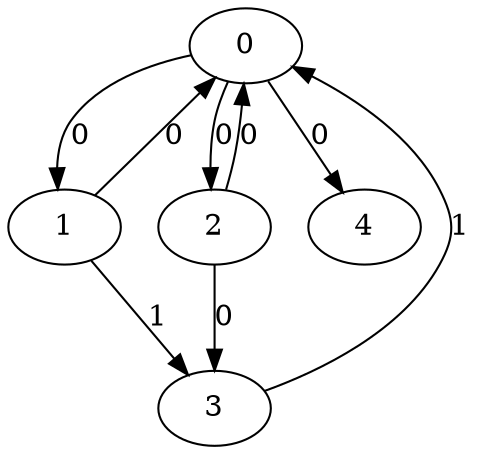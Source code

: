 // Source:807 Canonical: -1 0 0 -1 0 0 -1 -1 1 -1 0 -1 -1 0 -1 1 -1 -1 -1 -1 -1 -1 -1 -1 -1
digraph HRA_from_807_graph_000 {
  0 -> 1 [label="0"];
  0 -> 2 [label="0"];
  1 -> 0 [label="0"];
  1 -> 3 [label="1"];
  2 -> 0 [label="0"];
  2 -> 3 [label="0"];
  3 -> 0 [label="1"];
  0 -> 4 [label="0"];
}

// Source:807 Canonical: -1 0 0 -1 0 0 -1 -1 1 -1 0 -1 -1 0 -1 1 -1 -1 -1 -1 0 -1 -1 -1 -1
digraph HRA_from_807_graph_001 {
  0 -> 1 [label="0"];
  0 -> 2 [label="0"];
  1 -> 0 [label="0"];
  1 -> 3 [label="1"];
  2 -> 0 [label="0"];
  2 -> 3 [label="0"];
  3 -> 0 [label="1"];
  0 -> 4 [label="0"];
  4 -> 0 [label="0"];
}

// Source:807 Canonical: -1 0 0 -1 -1 0 -1 -1 1 0 0 -1 -1 0 -1 1 -1 -1 -1 -1 -1 -1 -1 -1 -1
digraph HRA_from_807_graph_002 {
  0 -> 1 [label="0"];
  0 -> 2 [label="0"];
  1 -> 0 [label="0"];
  1 -> 3 [label="1"];
  2 -> 0 [label="0"];
  2 -> 3 [label="0"];
  3 -> 0 [label="1"];
  1 -> 4 [label="0"];
}

// Source:807 Canonical: -1 0 0 -1 0 0 -1 -1 1 0 0 -1 -1 0 -1 1 -1 -1 -1 -1 -1 -1 -1 -1 -1
digraph HRA_from_807_graph_003 {
  0 -> 1 [label="0"];
  0 -> 2 [label="0"];
  1 -> 0 [label="0"];
  1 -> 3 [label="1"];
  2 -> 0 [label="0"];
  2 -> 3 [label="0"];
  3 -> 0 [label="1"];
  0 -> 4 [label="0"];
  1 -> 4 [label="0"];
}

// Source:807 Canonical: -1 0 0 -1 -1 0 -1 -1 1 0 0 -1 -1 0 -1 1 -1 -1 -1 -1 0 -1 -1 -1 -1
digraph HRA_from_807_graph_004 {
  0 -> 1 [label="0"];
  0 -> 2 [label="0"];
  1 -> 0 [label="0"];
  1 -> 3 [label="1"];
  2 -> 0 [label="0"];
  2 -> 3 [label="0"];
  3 -> 0 [label="1"];
  4 -> 0 [label="0"];
  1 -> 4 [label="0"];
}

// Source:807 Canonical: -1 0 0 -1 0 0 -1 -1 1 0 0 -1 -1 0 -1 1 -1 -1 -1 -1 0 -1 -1 -1 -1
digraph HRA_from_807_graph_005 {
  0 -> 1 [label="0"];
  0 -> 2 [label="0"];
  1 -> 0 [label="0"];
  1 -> 3 [label="1"];
  2 -> 0 [label="0"];
  2 -> 3 [label="0"];
  3 -> 0 [label="1"];
  0 -> 4 [label="0"];
  4 -> 0 [label="0"];
  1 -> 4 [label="0"];
}

// Source:807 Canonical: -1 0 0 -1 0 0 -1 -1 1 -1 0 -1 -1 0 -1 1 -1 -1 -1 -1 -1 0 -1 -1 -1
digraph HRA_from_807_graph_006 {
  0 -> 1 [label="0"];
  0 -> 2 [label="0"];
  1 -> 0 [label="0"];
  1 -> 3 [label="1"];
  2 -> 0 [label="0"];
  2 -> 3 [label="0"];
  3 -> 0 [label="1"];
  0 -> 4 [label="0"];
  4 -> 1 [label="0"];
}

// Source:807 Canonical: -1 0 0 -1 0 0 -1 -1 1 -1 0 -1 -1 0 -1 1 -1 -1 -1 -1 0 0 -1 -1 -1
digraph HRA_from_807_graph_007 {
  0 -> 1 [label="0"];
  0 -> 2 [label="0"];
  1 -> 0 [label="0"];
  1 -> 3 [label="1"];
  2 -> 0 [label="0"];
  2 -> 3 [label="0"];
  3 -> 0 [label="1"];
  0 -> 4 [label="0"];
  4 -> 0 [label="0"];
  4 -> 1 [label="0"];
}

// Source:807 Canonical: -1 0 0 -1 -1 0 -1 -1 1 0 0 -1 -1 0 -1 1 -1 -1 -1 -1 -1 0 -1 -1 -1
digraph HRA_from_807_graph_008 {
  0 -> 1 [label="0"];
  0 -> 2 [label="0"];
  1 -> 0 [label="0"];
  1 -> 3 [label="1"];
  2 -> 0 [label="0"];
  2 -> 3 [label="0"];
  3 -> 0 [label="1"];
  1 -> 4 [label="0"];
  4 -> 1 [label="0"];
}

// Source:807 Canonical: -1 0 0 -1 0 0 -1 -1 1 0 0 -1 -1 0 -1 1 -1 -1 -1 -1 -1 0 -1 -1 -1
digraph HRA_from_807_graph_009 {
  0 -> 1 [label="0"];
  0 -> 2 [label="0"];
  1 -> 0 [label="0"];
  1 -> 3 [label="1"];
  2 -> 0 [label="0"];
  2 -> 3 [label="0"];
  3 -> 0 [label="1"];
  0 -> 4 [label="0"];
  1 -> 4 [label="0"];
  4 -> 1 [label="0"];
}

// Source:807 Canonical: -1 0 0 -1 -1 0 -1 -1 1 0 0 -1 -1 0 -1 1 -1 -1 -1 -1 0 0 -1 -1 -1
digraph HRA_from_807_graph_010 {
  0 -> 1 [label="0"];
  0 -> 2 [label="0"];
  1 -> 0 [label="0"];
  1 -> 3 [label="1"];
  2 -> 0 [label="0"];
  2 -> 3 [label="0"];
  3 -> 0 [label="1"];
  4 -> 0 [label="0"];
  1 -> 4 [label="0"];
  4 -> 1 [label="0"];
}

// Source:807 Canonical: -1 0 0 -1 0 0 -1 -1 1 0 0 -1 -1 0 -1 1 -1 -1 -1 -1 0 0 -1 -1 -1
digraph HRA_from_807_graph_011 {
  0 -> 1 [label="0"];
  0 -> 2 [label="0"];
  1 -> 0 [label="0"];
  1 -> 3 [label="1"];
  2 -> 0 [label="0"];
  2 -> 3 [label="0"];
  3 -> 0 [label="1"];
  0 -> 4 [label="0"];
  4 -> 0 [label="0"];
  1 -> 4 [label="0"];
  4 -> 1 [label="0"];
}

// Source:807 Canonical: -1 0 0 -1 -1 0 -1 -1 1 -1 0 -1 -1 0 0 1 -1 -1 -1 -1 -1 -1 -1 -1 -1
digraph HRA_from_807_graph_012 {
  0 -> 1 [label="0"];
  0 -> 2 [label="0"];
  1 -> 0 [label="0"];
  1 -> 3 [label="1"];
  2 -> 0 [label="0"];
  2 -> 3 [label="0"];
  3 -> 0 [label="1"];
  2 -> 4 [label="0"];
}

// Source:807 Canonical: -1 0 0 -1 0 0 -1 -1 1 -1 0 -1 -1 0 0 1 -1 -1 -1 -1 -1 -1 -1 -1 -1
digraph HRA_from_807_graph_013 {
  0 -> 1 [label="0"];
  0 -> 2 [label="0"];
  1 -> 0 [label="0"];
  1 -> 3 [label="1"];
  2 -> 0 [label="0"];
  2 -> 3 [label="0"];
  3 -> 0 [label="1"];
  0 -> 4 [label="0"];
  2 -> 4 [label="0"];
}

// Source:807 Canonical: -1 0 0 -1 -1 0 -1 -1 1 -1 0 -1 -1 0 0 1 -1 -1 -1 -1 0 -1 -1 -1 -1
digraph HRA_from_807_graph_014 {
  0 -> 1 [label="0"];
  0 -> 2 [label="0"];
  1 -> 0 [label="0"];
  1 -> 3 [label="1"];
  2 -> 0 [label="0"];
  2 -> 3 [label="0"];
  3 -> 0 [label="1"];
  4 -> 0 [label="0"];
  2 -> 4 [label="0"];
}

// Source:807 Canonical: -1 0 0 -1 0 0 -1 -1 1 -1 0 -1 -1 0 0 1 -1 -1 -1 -1 0 -1 -1 -1 -1
digraph HRA_from_807_graph_015 {
  0 -> 1 [label="0"];
  0 -> 2 [label="0"];
  1 -> 0 [label="0"];
  1 -> 3 [label="1"];
  2 -> 0 [label="0"];
  2 -> 3 [label="0"];
  3 -> 0 [label="1"];
  0 -> 4 [label="0"];
  4 -> 0 [label="0"];
  2 -> 4 [label="0"];
}

// Source:807 Canonical: -1 0 0 -1 -1 0 -1 -1 1 0 0 -1 -1 0 0 1 -1 -1 -1 -1 -1 -1 -1 -1 -1
digraph HRA_from_807_graph_016 {
  0 -> 1 [label="0"];
  0 -> 2 [label="0"];
  1 -> 0 [label="0"];
  1 -> 3 [label="1"];
  2 -> 0 [label="0"];
  2 -> 3 [label="0"];
  3 -> 0 [label="1"];
  1 -> 4 [label="0"];
  2 -> 4 [label="0"];
}

// Source:807 Canonical: -1 0 0 -1 0 0 -1 -1 1 0 0 -1 -1 0 0 1 -1 -1 -1 -1 -1 -1 -1 -1 -1
digraph HRA_from_807_graph_017 {
  0 -> 1 [label="0"];
  0 -> 2 [label="0"];
  1 -> 0 [label="0"];
  1 -> 3 [label="1"];
  2 -> 0 [label="0"];
  2 -> 3 [label="0"];
  3 -> 0 [label="1"];
  0 -> 4 [label="0"];
  1 -> 4 [label="0"];
  2 -> 4 [label="0"];
}

// Source:807 Canonical: -1 0 0 -1 -1 0 -1 -1 1 0 0 -1 -1 0 0 1 -1 -1 -1 -1 0 -1 -1 -1 -1
digraph HRA_from_807_graph_018 {
  0 -> 1 [label="0"];
  0 -> 2 [label="0"];
  1 -> 0 [label="0"];
  1 -> 3 [label="1"];
  2 -> 0 [label="0"];
  2 -> 3 [label="0"];
  3 -> 0 [label="1"];
  4 -> 0 [label="0"];
  1 -> 4 [label="0"];
  2 -> 4 [label="0"];
}

// Source:807 Canonical: -1 0 0 -1 0 0 -1 -1 1 0 0 -1 -1 0 0 1 -1 -1 -1 -1 0 -1 -1 -1 -1
digraph HRA_from_807_graph_019 {
  0 -> 1 [label="0"];
  0 -> 2 [label="0"];
  1 -> 0 [label="0"];
  1 -> 3 [label="1"];
  2 -> 0 [label="0"];
  2 -> 3 [label="0"];
  3 -> 0 [label="1"];
  0 -> 4 [label="0"];
  4 -> 0 [label="0"];
  1 -> 4 [label="0"];
  2 -> 4 [label="0"];
}

// Source:807 Canonical: -1 0 0 -1 -1 0 -1 -1 1 -1 0 -1 -1 0 0 1 -1 -1 -1 -1 -1 0 -1 -1 -1
digraph HRA_from_807_graph_020 {
  0 -> 1 [label="0"];
  0 -> 2 [label="0"];
  1 -> 0 [label="0"];
  1 -> 3 [label="1"];
  2 -> 0 [label="0"];
  2 -> 3 [label="0"];
  3 -> 0 [label="1"];
  4 -> 1 [label="0"];
  2 -> 4 [label="0"];
}

// Source:807 Canonical: -1 0 0 -1 0 0 -1 -1 1 -1 0 -1 -1 0 0 1 -1 -1 -1 -1 -1 0 -1 -1 -1
digraph HRA_from_807_graph_021 {
  0 -> 1 [label="0"];
  0 -> 2 [label="0"];
  1 -> 0 [label="0"];
  1 -> 3 [label="1"];
  2 -> 0 [label="0"];
  2 -> 3 [label="0"];
  3 -> 0 [label="1"];
  0 -> 4 [label="0"];
  4 -> 1 [label="0"];
  2 -> 4 [label="0"];
}

// Source:807 Canonical: -1 0 0 -1 -1 0 -1 -1 1 -1 0 -1 -1 0 0 1 -1 -1 -1 -1 0 0 -1 -1 -1
digraph HRA_from_807_graph_022 {
  0 -> 1 [label="0"];
  0 -> 2 [label="0"];
  1 -> 0 [label="0"];
  1 -> 3 [label="1"];
  2 -> 0 [label="0"];
  2 -> 3 [label="0"];
  3 -> 0 [label="1"];
  4 -> 0 [label="0"];
  4 -> 1 [label="0"];
  2 -> 4 [label="0"];
}

// Source:807 Canonical: -1 0 0 -1 0 0 -1 -1 1 -1 0 -1 -1 0 0 1 -1 -1 -1 -1 0 0 -1 -1 -1
digraph HRA_from_807_graph_023 {
  0 -> 1 [label="0"];
  0 -> 2 [label="0"];
  1 -> 0 [label="0"];
  1 -> 3 [label="1"];
  2 -> 0 [label="0"];
  2 -> 3 [label="0"];
  3 -> 0 [label="1"];
  0 -> 4 [label="0"];
  4 -> 0 [label="0"];
  4 -> 1 [label="0"];
  2 -> 4 [label="0"];
}

// Source:807 Canonical: -1 0 0 -1 -1 0 -1 -1 1 0 0 -1 -1 0 0 1 -1 -1 -1 -1 -1 0 -1 -1 -1
digraph HRA_from_807_graph_024 {
  0 -> 1 [label="0"];
  0 -> 2 [label="0"];
  1 -> 0 [label="0"];
  1 -> 3 [label="1"];
  2 -> 0 [label="0"];
  2 -> 3 [label="0"];
  3 -> 0 [label="1"];
  1 -> 4 [label="0"];
  4 -> 1 [label="0"];
  2 -> 4 [label="0"];
}

// Source:807 Canonical: -1 0 0 -1 0 0 -1 -1 1 0 0 -1 -1 0 0 1 -1 -1 -1 -1 -1 0 -1 -1 -1
digraph HRA_from_807_graph_025 {
  0 -> 1 [label="0"];
  0 -> 2 [label="0"];
  1 -> 0 [label="0"];
  1 -> 3 [label="1"];
  2 -> 0 [label="0"];
  2 -> 3 [label="0"];
  3 -> 0 [label="1"];
  0 -> 4 [label="0"];
  1 -> 4 [label="0"];
  4 -> 1 [label="0"];
  2 -> 4 [label="0"];
}

// Source:807 Canonical: -1 0 0 -1 -1 0 -1 -1 1 0 0 -1 -1 0 0 1 -1 -1 -1 -1 0 0 -1 -1 -1
digraph HRA_from_807_graph_026 {
  0 -> 1 [label="0"];
  0 -> 2 [label="0"];
  1 -> 0 [label="0"];
  1 -> 3 [label="1"];
  2 -> 0 [label="0"];
  2 -> 3 [label="0"];
  3 -> 0 [label="1"];
  4 -> 0 [label="0"];
  1 -> 4 [label="0"];
  4 -> 1 [label="0"];
  2 -> 4 [label="0"];
}

// Source:807 Canonical: -1 0 0 -1 0 0 -1 -1 1 0 0 -1 -1 0 0 1 -1 -1 -1 -1 0 0 -1 -1 -1
digraph HRA_from_807_graph_027 {
  0 -> 1 [label="0"];
  0 -> 2 [label="0"];
  1 -> 0 [label="0"];
  1 -> 3 [label="1"];
  2 -> 0 [label="0"];
  2 -> 3 [label="0"];
  3 -> 0 [label="1"];
  0 -> 4 [label="0"];
  4 -> 0 [label="0"];
  1 -> 4 [label="0"];
  4 -> 1 [label="0"];
  2 -> 4 [label="0"];
}

// Source:807 Canonical: -1 0 0 -1 0 0 -1 -1 1 -1 0 -1 -1 0 -1 1 -1 -1 -1 -1 -1 -1 0 -1 -1
digraph HRA_from_807_graph_028 {
  0 -> 1 [label="0"];
  0 -> 2 [label="0"];
  1 -> 0 [label="0"];
  1 -> 3 [label="1"];
  2 -> 0 [label="0"];
  2 -> 3 [label="0"];
  3 -> 0 [label="1"];
  0 -> 4 [label="0"];
  4 -> 2 [label="0"];
}

// Source:807 Canonical: -1 0 0 -1 0 0 -1 -1 1 -1 0 -1 -1 0 -1 1 -1 -1 -1 -1 0 -1 0 -1 -1
digraph HRA_from_807_graph_029 {
  0 -> 1 [label="0"];
  0 -> 2 [label="0"];
  1 -> 0 [label="0"];
  1 -> 3 [label="1"];
  2 -> 0 [label="0"];
  2 -> 3 [label="0"];
  3 -> 0 [label="1"];
  0 -> 4 [label="0"];
  4 -> 0 [label="0"];
  4 -> 2 [label="0"];
}

// Source:807 Canonical: -1 0 0 -1 -1 0 -1 -1 1 0 0 -1 -1 0 -1 1 -1 -1 -1 -1 -1 -1 0 -1 -1
digraph HRA_from_807_graph_030 {
  0 -> 1 [label="0"];
  0 -> 2 [label="0"];
  1 -> 0 [label="0"];
  1 -> 3 [label="1"];
  2 -> 0 [label="0"];
  2 -> 3 [label="0"];
  3 -> 0 [label="1"];
  1 -> 4 [label="0"];
  4 -> 2 [label="0"];
}

// Source:807 Canonical: -1 0 0 -1 0 0 -1 -1 1 0 0 -1 -1 0 -1 1 -1 -1 -1 -1 -1 -1 0 -1 -1
digraph HRA_from_807_graph_031 {
  0 -> 1 [label="0"];
  0 -> 2 [label="0"];
  1 -> 0 [label="0"];
  1 -> 3 [label="1"];
  2 -> 0 [label="0"];
  2 -> 3 [label="0"];
  3 -> 0 [label="1"];
  0 -> 4 [label="0"];
  1 -> 4 [label="0"];
  4 -> 2 [label="0"];
}

// Source:807 Canonical: -1 0 0 -1 -1 0 -1 -1 1 0 0 -1 -1 0 -1 1 -1 -1 -1 -1 0 -1 0 -1 -1
digraph HRA_from_807_graph_032 {
  0 -> 1 [label="0"];
  0 -> 2 [label="0"];
  1 -> 0 [label="0"];
  1 -> 3 [label="1"];
  2 -> 0 [label="0"];
  2 -> 3 [label="0"];
  3 -> 0 [label="1"];
  4 -> 0 [label="0"];
  1 -> 4 [label="0"];
  4 -> 2 [label="0"];
}

// Source:807 Canonical: -1 0 0 -1 0 0 -1 -1 1 0 0 -1 -1 0 -1 1 -1 -1 -1 -1 0 -1 0 -1 -1
digraph HRA_from_807_graph_033 {
  0 -> 1 [label="0"];
  0 -> 2 [label="0"];
  1 -> 0 [label="0"];
  1 -> 3 [label="1"];
  2 -> 0 [label="0"];
  2 -> 3 [label="0"];
  3 -> 0 [label="1"];
  0 -> 4 [label="0"];
  4 -> 0 [label="0"];
  1 -> 4 [label="0"];
  4 -> 2 [label="0"];
}

// Source:807 Canonical: -1 0 0 -1 0 0 -1 -1 1 -1 0 -1 -1 0 -1 1 -1 -1 -1 -1 -1 0 0 -1 -1
digraph HRA_from_807_graph_034 {
  0 -> 1 [label="0"];
  0 -> 2 [label="0"];
  1 -> 0 [label="0"];
  1 -> 3 [label="1"];
  2 -> 0 [label="0"];
  2 -> 3 [label="0"];
  3 -> 0 [label="1"];
  0 -> 4 [label="0"];
  4 -> 1 [label="0"];
  4 -> 2 [label="0"];
}

// Source:807 Canonical: -1 0 0 -1 0 0 -1 -1 1 -1 0 -1 -1 0 -1 1 -1 -1 -1 -1 0 0 0 -1 -1
digraph HRA_from_807_graph_035 {
  0 -> 1 [label="0"];
  0 -> 2 [label="0"];
  1 -> 0 [label="0"];
  1 -> 3 [label="1"];
  2 -> 0 [label="0"];
  2 -> 3 [label="0"];
  3 -> 0 [label="1"];
  0 -> 4 [label="0"];
  4 -> 0 [label="0"];
  4 -> 1 [label="0"];
  4 -> 2 [label="0"];
}

// Source:807 Canonical: -1 0 0 -1 -1 0 -1 -1 1 0 0 -1 -1 0 -1 1 -1 -1 -1 -1 -1 0 0 -1 -1
digraph HRA_from_807_graph_036 {
  0 -> 1 [label="0"];
  0 -> 2 [label="0"];
  1 -> 0 [label="0"];
  1 -> 3 [label="1"];
  2 -> 0 [label="0"];
  2 -> 3 [label="0"];
  3 -> 0 [label="1"];
  1 -> 4 [label="0"];
  4 -> 1 [label="0"];
  4 -> 2 [label="0"];
}

// Source:807 Canonical: -1 0 0 -1 0 0 -1 -1 1 0 0 -1 -1 0 -1 1 -1 -1 -1 -1 -1 0 0 -1 -1
digraph HRA_from_807_graph_037 {
  0 -> 1 [label="0"];
  0 -> 2 [label="0"];
  1 -> 0 [label="0"];
  1 -> 3 [label="1"];
  2 -> 0 [label="0"];
  2 -> 3 [label="0"];
  3 -> 0 [label="1"];
  0 -> 4 [label="0"];
  1 -> 4 [label="0"];
  4 -> 1 [label="0"];
  4 -> 2 [label="0"];
}

// Source:807 Canonical: -1 0 0 -1 -1 0 -1 -1 1 0 0 -1 -1 0 -1 1 -1 -1 -1 -1 0 0 0 -1 -1
digraph HRA_from_807_graph_038 {
  0 -> 1 [label="0"];
  0 -> 2 [label="0"];
  1 -> 0 [label="0"];
  1 -> 3 [label="1"];
  2 -> 0 [label="0"];
  2 -> 3 [label="0"];
  3 -> 0 [label="1"];
  4 -> 0 [label="0"];
  1 -> 4 [label="0"];
  4 -> 1 [label="0"];
  4 -> 2 [label="0"];
}

// Source:807 Canonical: -1 0 0 -1 0 0 -1 -1 1 0 0 -1 -1 0 -1 1 -1 -1 -1 -1 0 0 0 -1 -1
digraph HRA_from_807_graph_039 {
  0 -> 1 [label="0"];
  0 -> 2 [label="0"];
  1 -> 0 [label="0"];
  1 -> 3 [label="1"];
  2 -> 0 [label="0"];
  2 -> 3 [label="0"];
  3 -> 0 [label="1"];
  0 -> 4 [label="0"];
  4 -> 0 [label="0"];
  1 -> 4 [label="0"];
  4 -> 1 [label="0"];
  4 -> 2 [label="0"];
}

// Source:807 Canonical: -1 0 0 -1 -1 0 -1 -1 1 -1 0 -1 -1 0 0 1 -1 -1 -1 -1 -1 -1 0 -1 -1
digraph HRA_from_807_graph_040 {
  0 -> 1 [label="0"];
  0 -> 2 [label="0"];
  1 -> 0 [label="0"];
  1 -> 3 [label="1"];
  2 -> 0 [label="0"];
  2 -> 3 [label="0"];
  3 -> 0 [label="1"];
  2 -> 4 [label="0"];
  4 -> 2 [label="0"];
}

// Source:807 Canonical: -1 0 0 -1 0 0 -1 -1 1 -1 0 -1 -1 0 0 1 -1 -1 -1 -1 -1 -1 0 -1 -1
digraph HRA_from_807_graph_041 {
  0 -> 1 [label="0"];
  0 -> 2 [label="0"];
  1 -> 0 [label="0"];
  1 -> 3 [label="1"];
  2 -> 0 [label="0"];
  2 -> 3 [label="0"];
  3 -> 0 [label="1"];
  0 -> 4 [label="0"];
  2 -> 4 [label="0"];
  4 -> 2 [label="0"];
}

// Source:807 Canonical: -1 0 0 -1 -1 0 -1 -1 1 -1 0 -1 -1 0 0 1 -1 -1 -1 -1 0 -1 0 -1 -1
digraph HRA_from_807_graph_042 {
  0 -> 1 [label="0"];
  0 -> 2 [label="0"];
  1 -> 0 [label="0"];
  1 -> 3 [label="1"];
  2 -> 0 [label="0"];
  2 -> 3 [label="0"];
  3 -> 0 [label="1"];
  4 -> 0 [label="0"];
  2 -> 4 [label="0"];
  4 -> 2 [label="0"];
}

// Source:807 Canonical: -1 0 0 -1 0 0 -1 -1 1 -1 0 -1 -1 0 0 1 -1 -1 -1 -1 0 -1 0 -1 -1
digraph HRA_from_807_graph_043 {
  0 -> 1 [label="0"];
  0 -> 2 [label="0"];
  1 -> 0 [label="0"];
  1 -> 3 [label="1"];
  2 -> 0 [label="0"];
  2 -> 3 [label="0"];
  3 -> 0 [label="1"];
  0 -> 4 [label="0"];
  4 -> 0 [label="0"];
  2 -> 4 [label="0"];
  4 -> 2 [label="0"];
}

// Source:807 Canonical: -1 0 0 -1 -1 0 -1 -1 1 0 0 -1 -1 0 0 1 -1 -1 -1 -1 -1 -1 0 -1 -1
digraph HRA_from_807_graph_044 {
  0 -> 1 [label="0"];
  0 -> 2 [label="0"];
  1 -> 0 [label="0"];
  1 -> 3 [label="1"];
  2 -> 0 [label="0"];
  2 -> 3 [label="0"];
  3 -> 0 [label="1"];
  1 -> 4 [label="0"];
  2 -> 4 [label="0"];
  4 -> 2 [label="0"];
}

// Source:807 Canonical: -1 0 0 -1 0 0 -1 -1 1 0 0 -1 -1 0 0 1 -1 -1 -1 -1 -1 -1 0 -1 -1
digraph HRA_from_807_graph_045 {
  0 -> 1 [label="0"];
  0 -> 2 [label="0"];
  1 -> 0 [label="0"];
  1 -> 3 [label="1"];
  2 -> 0 [label="0"];
  2 -> 3 [label="0"];
  3 -> 0 [label="1"];
  0 -> 4 [label="0"];
  1 -> 4 [label="0"];
  2 -> 4 [label="0"];
  4 -> 2 [label="0"];
}

// Source:807 Canonical: -1 0 0 -1 -1 0 -1 -1 1 0 0 -1 -1 0 0 1 -1 -1 -1 -1 0 -1 0 -1 -1
digraph HRA_from_807_graph_046 {
  0 -> 1 [label="0"];
  0 -> 2 [label="0"];
  1 -> 0 [label="0"];
  1 -> 3 [label="1"];
  2 -> 0 [label="0"];
  2 -> 3 [label="0"];
  3 -> 0 [label="1"];
  4 -> 0 [label="0"];
  1 -> 4 [label="0"];
  2 -> 4 [label="0"];
  4 -> 2 [label="0"];
}

// Source:807 Canonical: -1 0 0 -1 0 0 -1 -1 1 0 0 -1 -1 0 0 1 -1 -1 -1 -1 0 -1 0 -1 -1
digraph HRA_from_807_graph_047 {
  0 -> 1 [label="0"];
  0 -> 2 [label="0"];
  1 -> 0 [label="0"];
  1 -> 3 [label="1"];
  2 -> 0 [label="0"];
  2 -> 3 [label="0"];
  3 -> 0 [label="1"];
  0 -> 4 [label="0"];
  4 -> 0 [label="0"];
  1 -> 4 [label="0"];
  2 -> 4 [label="0"];
  4 -> 2 [label="0"];
}

// Source:807 Canonical: -1 0 0 -1 -1 0 -1 -1 1 -1 0 -1 -1 0 0 1 -1 -1 -1 -1 -1 0 0 -1 -1
digraph HRA_from_807_graph_048 {
  0 -> 1 [label="0"];
  0 -> 2 [label="0"];
  1 -> 0 [label="0"];
  1 -> 3 [label="1"];
  2 -> 0 [label="0"];
  2 -> 3 [label="0"];
  3 -> 0 [label="1"];
  4 -> 1 [label="0"];
  2 -> 4 [label="0"];
  4 -> 2 [label="0"];
}

// Source:807 Canonical: -1 0 0 -1 0 0 -1 -1 1 -1 0 -1 -1 0 0 1 -1 -1 -1 -1 -1 0 0 -1 -1
digraph HRA_from_807_graph_049 {
  0 -> 1 [label="0"];
  0 -> 2 [label="0"];
  1 -> 0 [label="0"];
  1 -> 3 [label="1"];
  2 -> 0 [label="0"];
  2 -> 3 [label="0"];
  3 -> 0 [label="1"];
  0 -> 4 [label="0"];
  4 -> 1 [label="0"];
  2 -> 4 [label="0"];
  4 -> 2 [label="0"];
}

// Source:807 Canonical: -1 0 0 -1 -1 0 -1 -1 1 -1 0 -1 -1 0 0 1 -1 -1 -1 -1 0 0 0 -1 -1
digraph HRA_from_807_graph_050 {
  0 -> 1 [label="0"];
  0 -> 2 [label="0"];
  1 -> 0 [label="0"];
  1 -> 3 [label="1"];
  2 -> 0 [label="0"];
  2 -> 3 [label="0"];
  3 -> 0 [label="1"];
  4 -> 0 [label="0"];
  4 -> 1 [label="0"];
  2 -> 4 [label="0"];
  4 -> 2 [label="0"];
}

// Source:807 Canonical: -1 0 0 -1 0 0 -1 -1 1 -1 0 -1 -1 0 0 1 -1 -1 -1 -1 0 0 0 -1 -1
digraph HRA_from_807_graph_051 {
  0 -> 1 [label="0"];
  0 -> 2 [label="0"];
  1 -> 0 [label="0"];
  1 -> 3 [label="1"];
  2 -> 0 [label="0"];
  2 -> 3 [label="0"];
  3 -> 0 [label="1"];
  0 -> 4 [label="0"];
  4 -> 0 [label="0"];
  4 -> 1 [label="0"];
  2 -> 4 [label="0"];
  4 -> 2 [label="0"];
}

// Source:807 Canonical: -1 0 0 -1 -1 0 -1 -1 1 0 0 -1 -1 0 0 1 -1 -1 -1 -1 -1 0 0 -1 -1
digraph HRA_from_807_graph_052 {
  0 -> 1 [label="0"];
  0 -> 2 [label="0"];
  1 -> 0 [label="0"];
  1 -> 3 [label="1"];
  2 -> 0 [label="0"];
  2 -> 3 [label="0"];
  3 -> 0 [label="1"];
  1 -> 4 [label="0"];
  4 -> 1 [label="0"];
  2 -> 4 [label="0"];
  4 -> 2 [label="0"];
}

// Source:807 Canonical: -1 0 0 -1 0 0 -1 -1 1 0 0 -1 -1 0 0 1 -1 -1 -1 -1 -1 0 0 -1 -1
digraph HRA_from_807_graph_053 {
  0 -> 1 [label="0"];
  0 -> 2 [label="0"];
  1 -> 0 [label="0"];
  1 -> 3 [label="1"];
  2 -> 0 [label="0"];
  2 -> 3 [label="0"];
  3 -> 0 [label="1"];
  0 -> 4 [label="0"];
  1 -> 4 [label="0"];
  4 -> 1 [label="0"];
  2 -> 4 [label="0"];
  4 -> 2 [label="0"];
}

// Source:807 Canonical: -1 0 0 -1 -1 0 -1 -1 1 0 0 -1 -1 0 0 1 -1 -1 -1 -1 0 0 0 -1 -1
digraph HRA_from_807_graph_054 {
  0 -> 1 [label="0"];
  0 -> 2 [label="0"];
  1 -> 0 [label="0"];
  1 -> 3 [label="1"];
  2 -> 0 [label="0"];
  2 -> 3 [label="0"];
  3 -> 0 [label="1"];
  4 -> 0 [label="0"];
  1 -> 4 [label="0"];
  4 -> 1 [label="0"];
  2 -> 4 [label="0"];
  4 -> 2 [label="0"];
}

// Source:807 Canonical: -1 0 0 -1 0 0 -1 -1 1 0 0 -1 -1 0 0 1 -1 -1 -1 -1 0 0 0 -1 -1
digraph HRA_from_807_graph_055 {
  0 -> 1 [label="0"];
  0 -> 2 [label="0"];
  1 -> 0 [label="0"];
  1 -> 3 [label="1"];
  2 -> 0 [label="0"];
  2 -> 3 [label="0"];
  3 -> 0 [label="1"];
  0 -> 4 [label="0"];
  4 -> 0 [label="0"];
  1 -> 4 [label="0"];
  4 -> 1 [label="0"];
  2 -> 4 [label="0"];
  4 -> 2 [label="0"];
}

// Source:807 Canonical: -1 0 0 -1 -1 0 -1 -1 1 -1 0 -1 -1 0 -1 1 -1 -1 -1 0 -1 -1 -1 -1 -1
digraph HRA_from_807_graph_056 {
  0 -> 1 [label="0"];
  0 -> 2 [label="0"];
  1 -> 0 [label="0"];
  1 -> 3 [label="1"];
  2 -> 0 [label="0"];
  2 -> 3 [label="0"];
  3 -> 0 [label="1"];
  3 -> 4 [label="0"];
}

// Source:807 Canonical: -1 0 0 -1 0 0 -1 -1 1 -1 0 -1 -1 0 -1 1 -1 -1 -1 0 -1 -1 -1 -1 -1
digraph HRA_from_807_graph_057 {
  0 -> 1 [label="0"];
  0 -> 2 [label="0"];
  1 -> 0 [label="0"];
  1 -> 3 [label="1"];
  2 -> 0 [label="0"];
  2 -> 3 [label="0"];
  3 -> 0 [label="1"];
  0 -> 4 [label="0"];
  3 -> 4 [label="0"];
}

// Source:807 Canonical: -1 0 0 -1 -1 0 -1 -1 1 -1 0 -1 -1 0 -1 1 -1 -1 -1 0 0 -1 -1 -1 -1
digraph HRA_from_807_graph_058 {
  0 -> 1 [label="0"];
  0 -> 2 [label="0"];
  1 -> 0 [label="0"];
  1 -> 3 [label="1"];
  2 -> 0 [label="0"];
  2 -> 3 [label="0"];
  3 -> 0 [label="1"];
  4 -> 0 [label="0"];
  3 -> 4 [label="0"];
}

// Source:807 Canonical: -1 0 0 -1 0 0 -1 -1 1 -1 0 -1 -1 0 -1 1 -1 -1 -1 0 0 -1 -1 -1 -1
digraph HRA_from_807_graph_059 {
  0 -> 1 [label="0"];
  0 -> 2 [label="0"];
  1 -> 0 [label="0"];
  1 -> 3 [label="1"];
  2 -> 0 [label="0"];
  2 -> 3 [label="0"];
  3 -> 0 [label="1"];
  0 -> 4 [label="0"];
  4 -> 0 [label="0"];
  3 -> 4 [label="0"];
}

// Source:807 Canonical: -1 0 0 -1 -1 0 -1 -1 1 0 0 -1 -1 0 -1 1 -1 -1 -1 0 -1 -1 -1 -1 -1
digraph HRA_from_807_graph_060 {
  0 -> 1 [label="0"];
  0 -> 2 [label="0"];
  1 -> 0 [label="0"];
  1 -> 3 [label="1"];
  2 -> 0 [label="0"];
  2 -> 3 [label="0"];
  3 -> 0 [label="1"];
  1 -> 4 [label="0"];
  3 -> 4 [label="0"];
}

// Source:807 Canonical: -1 0 0 -1 0 0 -1 -1 1 0 0 -1 -1 0 -1 1 -1 -1 -1 0 -1 -1 -1 -1 -1
digraph HRA_from_807_graph_061 {
  0 -> 1 [label="0"];
  0 -> 2 [label="0"];
  1 -> 0 [label="0"];
  1 -> 3 [label="1"];
  2 -> 0 [label="0"];
  2 -> 3 [label="0"];
  3 -> 0 [label="1"];
  0 -> 4 [label="0"];
  1 -> 4 [label="0"];
  3 -> 4 [label="0"];
}

// Source:807 Canonical: -1 0 0 -1 -1 0 -1 -1 1 0 0 -1 -1 0 -1 1 -1 -1 -1 0 0 -1 -1 -1 -1
digraph HRA_from_807_graph_062 {
  0 -> 1 [label="0"];
  0 -> 2 [label="0"];
  1 -> 0 [label="0"];
  1 -> 3 [label="1"];
  2 -> 0 [label="0"];
  2 -> 3 [label="0"];
  3 -> 0 [label="1"];
  4 -> 0 [label="0"];
  1 -> 4 [label="0"];
  3 -> 4 [label="0"];
}

// Source:807 Canonical: -1 0 0 -1 0 0 -1 -1 1 0 0 -1 -1 0 -1 1 -1 -1 -1 0 0 -1 -1 -1 -1
digraph HRA_from_807_graph_063 {
  0 -> 1 [label="0"];
  0 -> 2 [label="0"];
  1 -> 0 [label="0"];
  1 -> 3 [label="1"];
  2 -> 0 [label="0"];
  2 -> 3 [label="0"];
  3 -> 0 [label="1"];
  0 -> 4 [label="0"];
  4 -> 0 [label="0"];
  1 -> 4 [label="0"];
  3 -> 4 [label="0"];
}

// Source:807 Canonical: -1 0 0 -1 -1 0 -1 -1 1 -1 0 -1 -1 0 -1 1 -1 -1 -1 0 -1 0 -1 -1 -1
digraph HRA_from_807_graph_064 {
  0 -> 1 [label="0"];
  0 -> 2 [label="0"];
  1 -> 0 [label="0"];
  1 -> 3 [label="1"];
  2 -> 0 [label="0"];
  2 -> 3 [label="0"];
  3 -> 0 [label="1"];
  4 -> 1 [label="0"];
  3 -> 4 [label="0"];
}

// Source:807 Canonical: -1 0 0 -1 0 0 -1 -1 1 -1 0 -1 -1 0 -1 1 -1 -1 -1 0 -1 0 -1 -1 -1
digraph HRA_from_807_graph_065 {
  0 -> 1 [label="0"];
  0 -> 2 [label="0"];
  1 -> 0 [label="0"];
  1 -> 3 [label="1"];
  2 -> 0 [label="0"];
  2 -> 3 [label="0"];
  3 -> 0 [label="1"];
  0 -> 4 [label="0"];
  4 -> 1 [label="0"];
  3 -> 4 [label="0"];
}

// Source:807 Canonical: -1 0 0 -1 -1 0 -1 -1 1 -1 0 -1 -1 0 -1 1 -1 -1 -1 0 0 0 -1 -1 -1
digraph HRA_from_807_graph_066 {
  0 -> 1 [label="0"];
  0 -> 2 [label="0"];
  1 -> 0 [label="0"];
  1 -> 3 [label="1"];
  2 -> 0 [label="0"];
  2 -> 3 [label="0"];
  3 -> 0 [label="1"];
  4 -> 0 [label="0"];
  4 -> 1 [label="0"];
  3 -> 4 [label="0"];
}

// Source:807 Canonical: -1 0 0 -1 0 0 -1 -1 1 -1 0 -1 -1 0 -1 1 -1 -1 -1 0 0 0 -1 -1 -1
digraph HRA_from_807_graph_067 {
  0 -> 1 [label="0"];
  0 -> 2 [label="0"];
  1 -> 0 [label="0"];
  1 -> 3 [label="1"];
  2 -> 0 [label="0"];
  2 -> 3 [label="0"];
  3 -> 0 [label="1"];
  0 -> 4 [label="0"];
  4 -> 0 [label="0"];
  4 -> 1 [label="0"];
  3 -> 4 [label="0"];
}

// Source:807 Canonical: -1 0 0 -1 -1 0 -1 -1 1 0 0 -1 -1 0 -1 1 -1 -1 -1 0 -1 0 -1 -1 -1
digraph HRA_from_807_graph_068 {
  0 -> 1 [label="0"];
  0 -> 2 [label="0"];
  1 -> 0 [label="0"];
  1 -> 3 [label="1"];
  2 -> 0 [label="0"];
  2 -> 3 [label="0"];
  3 -> 0 [label="1"];
  1 -> 4 [label="0"];
  4 -> 1 [label="0"];
  3 -> 4 [label="0"];
}

// Source:807 Canonical: -1 0 0 -1 0 0 -1 -1 1 0 0 -1 -1 0 -1 1 -1 -1 -1 0 -1 0 -1 -1 -1
digraph HRA_from_807_graph_069 {
  0 -> 1 [label="0"];
  0 -> 2 [label="0"];
  1 -> 0 [label="0"];
  1 -> 3 [label="1"];
  2 -> 0 [label="0"];
  2 -> 3 [label="0"];
  3 -> 0 [label="1"];
  0 -> 4 [label="0"];
  1 -> 4 [label="0"];
  4 -> 1 [label="0"];
  3 -> 4 [label="0"];
}

// Source:807 Canonical: -1 0 0 -1 -1 0 -1 -1 1 0 0 -1 -1 0 -1 1 -1 -1 -1 0 0 0 -1 -1 -1
digraph HRA_from_807_graph_070 {
  0 -> 1 [label="0"];
  0 -> 2 [label="0"];
  1 -> 0 [label="0"];
  1 -> 3 [label="1"];
  2 -> 0 [label="0"];
  2 -> 3 [label="0"];
  3 -> 0 [label="1"];
  4 -> 0 [label="0"];
  1 -> 4 [label="0"];
  4 -> 1 [label="0"];
  3 -> 4 [label="0"];
}

// Source:807 Canonical: -1 0 0 -1 0 0 -1 -1 1 0 0 -1 -1 0 -1 1 -1 -1 -1 0 0 0 -1 -1 -1
digraph HRA_from_807_graph_071 {
  0 -> 1 [label="0"];
  0 -> 2 [label="0"];
  1 -> 0 [label="0"];
  1 -> 3 [label="1"];
  2 -> 0 [label="0"];
  2 -> 3 [label="0"];
  3 -> 0 [label="1"];
  0 -> 4 [label="0"];
  4 -> 0 [label="0"];
  1 -> 4 [label="0"];
  4 -> 1 [label="0"];
  3 -> 4 [label="0"];
}

// Source:807 Canonical: -1 0 0 -1 -1 0 -1 -1 1 -1 0 -1 -1 0 0 1 -1 -1 -1 0 -1 -1 -1 -1 -1
digraph HRA_from_807_graph_072 {
  0 -> 1 [label="0"];
  0 -> 2 [label="0"];
  1 -> 0 [label="0"];
  1 -> 3 [label="1"];
  2 -> 0 [label="0"];
  2 -> 3 [label="0"];
  3 -> 0 [label="1"];
  2 -> 4 [label="0"];
  3 -> 4 [label="0"];
}

// Source:807 Canonical: -1 0 0 -1 0 0 -1 -1 1 -1 0 -1 -1 0 0 1 -1 -1 -1 0 -1 -1 -1 -1 -1
digraph HRA_from_807_graph_073 {
  0 -> 1 [label="0"];
  0 -> 2 [label="0"];
  1 -> 0 [label="0"];
  1 -> 3 [label="1"];
  2 -> 0 [label="0"];
  2 -> 3 [label="0"];
  3 -> 0 [label="1"];
  0 -> 4 [label="0"];
  2 -> 4 [label="0"];
  3 -> 4 [label="0"];
}

// Source:807 Canonical: -1 0 0 -1 -1 0 -1 -1 1 -1 0 -1 -1 0 0 1 -1 -1 -1 0 0 -1 -1 -1 -1
digraph HRA_from_807_graph_074 {
  0 -> 1 [label="0"];
  0 -> 2 [label="0"];
  1 -> 0 [label="0"];
  1 -> 3 [label="1"];
  2 -> 0 [label="0"];
  2 -> 3 [label="0"];
  3 -> 0 [label="1"];
  4 -> 0 [label="0"];
  2 -> 4 [label="0"];
  3 -> 4 [label="0"];
}

// Source:807 Canonical: -1 0 0 -1 0 0 -1 -1 1 -1 0 -1 -1 0 0 1 -1 -1 -1 0 0 -1 -1 -1 -1
digraph HRA_from_807_graph_075 {
  0 -> 1 [label="0"];
  0 -> 2 [label="0"];
  1 -> 0 [label="0"];
  1 -> 3 [label="1"];
  2 -> 0 [label="0"];
  2 -> 3 [label="0"];
  3 -> 0 [label="1"];
  0 -> 4 [label="0"];
  4 -> 0 [label="0"];
  2 -> 4 [label="0"];
  3 -> 4 [label="0"];
}

// Source:807 Canonical: -1 0 0 -1 -1 0 -1 -1 1 0 0 -1 -1 0 0 1 -1 -1 -1 0 -1 -1 -1 -1 -1
digraph HRA_from_807_graph_076 {
  0 -> 1 [label="0"];
  0 -> 2 [label="0"];
  1 -> 0 [label="0"];
  1 -> 3 [label="1"];
  2 -> 0 [label="0"];
  2 -> 3 [label="0"];
  3 -> 0 [label="1"];
  1 -> 4 [label="0"];
  2 -> 4 [label="0"];
  3 -> 4 [label="0"];
}

// Source:807 Canonical: -1 0 0 -1 0 0 -1 -1 1 0 0 -1 -1 0 0 1 -1 -1 -1 0 -1 -1 -1 -1 -1
digraph HRA_from_807_graph_077 {
  0 -> 1 [label="0"];
  0 -> 2 [label="0"];
  1 -> 0 [label="0"];
  1 -> 3 [label="1"];
  2 -> 0 [label="0"];
  2 -> 3 [label="0"];
  3 -> 0 [label="1"];
  0 -> 4 [label="0"];
  1 -> 4 [label="0"];
  2 -> 4 [label="0"];
  3 -> 4 [label="0"];
}

// Source:807 Canonical: -1 0 0 -1 -1 0 -1 -1 1 0 0 -1 -1 0 0 1 -1 -1 -1 0 0 -1 -1 -1 -1
digraph HRA_from_807_graph_078 {
  0 -> 1 [label="0"];
  0 -> 2 [label="0"];
  1 -> 0 [label="0"];
  1 -> 3 [label="1"];
  2 -> 0 [label="0"];
  2 -> 3 [label="0"];
  3 -> 0 [label="1"];
  4 -> 0 [label="0"];
  1 -> 4 [label="0"];
  2 -> 4 [label="0"];
  3 -> 4 [label="0"];
}

// Source:807 Canonical: -1 0 0 -1 0 0 -1 -1 1 0 0 -1 -1 0 0 1 -1 -1 -1 0 0 -1 -1 -1 -1
digraph HRA_from_807_graph_079 {
  0 -> 1 [label="0"];
  0 -> 2 [label="0"];
  1 -> 0 [label="0"];
  1 -> 3 [label="1"];
  2 -> 0 [label="0"];
  2 -> 3 [label="0"];
  3 -> 0 [label="1"];
  0 -> 4 [label="0"];
  4 -> 0 [label="0"];
  1 -> 4 [label="0"];
  2 -> 4 [label="0"];
  3 -> 4 [label="0"];
}

// Source:807 Canonical: -1 0 0 -1 -1 0 -1 -1 1 -1 0 -1 -1 0 0 1 -1 -1 -1 0 -1 0 -1 -1 -1
digraph HRA_from_807_graph_080 {
  0 -> 1 [label="0"];
  0 -> 2 [label="0"];
  1 -> 0 [label="0"];
  1 -> 3 [label="1"];
  2 -> 0 [label="0"];
  2 -> 3 [label="0"];
  3 -> 0 [label="1"];
  4 -> 1 [label="0"];
  2 -> 4 [label="0"];
  3 -> 4 [label="0"];
}

// Source:807 Canonical: -1 0 0 -1 0 0 -1 -1 1 -1 0 -1 -1 0 0 1 -1 -1 -1 0 -1 0 -1 -1 -1
digraph HRA_from_807_graph_081 {
  0 -> 1 [label="0"];
  0 -> 2 [label="0"];
  1 -> 0 [label="0"];
  1 -> 3 [label="1"];
  2 -> 0 [label="0"];
  2 -> 3 [label="0"];
  3 -> 0 [label="1"];
  0 -> 4 [label="0"];
  4 -> 1 [label="0"];
  2 -> 4 [label="0"];
  3 -> 4 [label="0"];
}

// Source:807 Canonical: -1 0 0 -1 -1 0 -1 -1 1 -1 0 -1 -1 0 0 1 -1 -1 -1 0 0 0 -1 -1 -1
digraph HRA_from_807_graph_082 {
  0 -> 1 [label="0"];
  0 -> 2 [label="0"];
  1 -> 0 [label="0"];
  1 -> 3 [label="1"];
  2 -> 0 [label="0"];
  2 -> 3 [label="0"];
  3 -> 0 [label="1"];
  4 -> 0 [label="0"];
  4 -> 1 [label="0"];
  2 -> 4 [label="0"];
  3 -> 4 [label="0"];
}

// Source:807 Canonical: -1 0 0 -1 0 0 -1 -1 1 -1 0 -1 -1 0 0 1 -1 -1 -1 0 0 0 -1 -1 -1
digraph HRA_from_807_graph_083 {
  0 -> 1 [label="0"];
  0 -> 2 [label="0"];
  1 -> 0 [label="0"];
  1 -> 3 [label="1"];
  2 -> 0 [label="0"];
  2 -> 3 [label="0"];
  3 -> 0 [label="1"];
  0 -> 4 [label="0"];
  4 -> 0 [label="0"];
  4 -> 1 [label="0"];
  2 -> 4 [label="0"];
  3 -> 4 [label="0"];
}

// Source:807 Canonical: -1 0 0 -1 -1 0 -1 -1 1 0 0 -1 -1 0 0 1 -1 -1 -1 0 -1 0 -1 -1 -1
digraph HRA_from_807_graph_084 {
  0 -> 1 [label="0"];
  0 -> 2 [label="0"];
  1 -> 0 [label="0"];
  1 -> 3 [label="1"];
  2 -> 0 [label="0"];
  2 -> 3 [label="0"];
  3 -> 0 [label="1"];
  1 -> 4 [label="0"];
  4 -> 1 [label="0"];
  2 -> 4 [label="0"];
  3 -> 4 [label="0"];
}

// Source:807 Canonical: -1 0 0 -1 0 0 -1 -1 1 0 0 -1 -1 0 0 1 -1 -1 -1 0 -1 0 -1 -1 -1
digraph HRA_from_807_graph_085 {
  0 -> 1 [label="0"];
  0 -> 2 [label="0"];
  1 -> 0 [label="0"];
  1 -> 3 [label="1"];
  2 -> 0 [label="0"];
  2 -> 3 [label="0"];
  3 -> 0 [label="1"];
  0 -> 4 [label="0"];
  1 -> 4 [label="0"];
  4 -> 1 [label="0"];
  2 -> 4 [label="0"];
  3 -> 4 [label="0"];
}

// Source:807 Canonical: -1 0 0 -1 -1 0 -1 -1 1 0 0 -1 -1 0 0 1 -1 -1 -1 0 0 0 -1 -1 -1
digraph HRA_from_807_graph_086 {
  0 -> 1 [label="0"];
  0 -> 2 [label="0"];
  1 -> 0 [label="0"];
  1 -> 3 [label="1"];
  2 -> 0 [label="0"];
  2 -> 3 [label="0"];
  3 -> 0 [label="1"];
  4 -> 0 [label="0"];
  1 -> 4 [label="0"];
  4 -> 1 [label="0"];
  2 -> 4 [label="0"];
  3 -> 4 [label="0"];
}

// Source:807 Canonical: -1 0 0 -1 0 0 -1 -1 1 0 0 -1 -1 0 0 1 -1 -1 -1 0 0 0 -1 -1 -1
digraph HRA_from_807_graph_087 {
  0 -> 1 [label="0"];
  0 -> 2 [label="0"];
  1 -> 0 [label="0"];
  1 -> 3 [label="1"];
  2 -> 0 [label="0"];
  2 -> 3 [label="0"];
  3 -> 0 [label="1"];
  0 -> 4 [label="0"];
  4 -> 0 [label="0"];
  1 -> 4 [label="0"];
  4 -> 1 [label="0"];
  2 -> 4 [label="0"];
  3 -> 4 [label="0"];
}

// Source:807 Canonical: -1 0 0 -1 -1 0 -1 -1 1 -1 0 -1 -1 0 -1 1 -1 -1 -1 0 -1 -1 0 -1 -1
digraph HRA_from_807_graph_088 {
  0 -> 1 [label="0"];
  0 -> 2 [label="0"];
  1 -> 0 [label="0"];
  1 -> 3 [label="1"];
  2 -> 0 [label="0"];
  2 -> 3 [label="0"];
  3 -> 0 [label="1"];
  4 -> 2 [label="0"];
  3 -> 4 [label="0"];
}

// Source:807 Canonical: -1 0 0 -1 0 0 -1 -1 1 -1 0 -1 -1 0 -1 1 -1 -1 -1 0 -1 -1 0 -1 -1
digraph HRA_from_807_graph_089 {
  0 -> 1 [label="0"];
  0 -> 2 [label="0"];
  1 -> 0 [label="0"];
  1 -> 3 [label="1"];
  2 -> 0 [label="0"];
  2 -> 3 [label="0"];
  3 -> 0 [label="1"];
  0 -> 4 [label="0"];
  4 -> 2 [label="0"];
  3 -> 4 [label="0"];
}

// Source:807 Canonical: -1 0 0 -1 -1 0 -1 -1 1 -1 0 -1 -1 0 -1 1 -1 -1 -1 0 0 -1 0 -1 -1
digraph HRA_from_807_graph_090 {
  0 -> 1 [label="0"];
  0 -> 2 [label="0"];
  1 -> 0 [label="0"];
  1 -> 3 [label="1"];
  2 -> 0 [label="0"];
  2 -> 3 [label="0"];
  3 -> 0 [label="1"];
  4 -> 0 [label="0"];
  4 -> 2 [label="0"];
  3 -> 4 [label="0"];
}

// Source:807 Canonical: -1 0 0 -1 0 0 -1 -1 1 -1 0 -1 -1 0 -1 1 -1 -1 -1 0 0 -1 0 -1 -1
digraph HRA_from_807_graph_091 {
  0 -> 1 [label="0"];
  0 -> 2 [label="0"];
  1 -> 0 [label="0"];
  1 -> 3 [label="1"];
  2 -> 0 [label="0"];
  2 -> 3 [label="0"];
  3 -> 0 [label="1"];
  0 -> 4 [label="0"];
  4 -> 0 [label="0"];
  4 -> 2 [label="0"];
  3 -> 4 [label="0"];
}

// Source:807 Canonical: -1 0 0 -1 -1 0 -1 -1 1 0 0 -1 -1 0 -1 1 -1 -1 -1 0 -1 -1 0 -1 -1
digraph HRA_from_807_graph_092 {
  0 -> 1 [label="0"];
  0 -> 2 [label="0"];
  1 -> 0 [label="0"];
  1 -> 3 [label="1"];
  2 -> 0 [label="0"];
  2 -> 3 [label="0"];
  3 -> 0 [label="1"];
  1 -> 4 [label="0"];
  4 -> 2 [label="0"];
  3 -> 4 [label="0"];
}

// Source:807 Canonical: -1 0 0 -1 0 0 -1 -1 1 0 0 -1 -1 0 -1 1 -1 -1 -1 0 -1 -1 0 -1 -1
digraph HRA_from_807_graph_093 {
  0 -> 1 [label="0"];
  0 -> 2 [label="0"];
  1 -> 0 [label="0"];
  1 -> 3 [label="1"];
  2 -> 0 [label="0"];
  2 -> 3 [label="0"];
  3 -> 0 [label="1"];
  0 -> 4 [label="0"];
  1 -> 4 [label="0"];
  4 -> 2 [label="0"];
  3 -> 4 [label="0"];
}

// Source:807 Canonical: -1 0 0 -1 -1 0 -1 -1 1 0 0 -1 -1 0 -1 1 -1 -1 -1 0 0 -1 0 -1 -1
digraph HRA_from_807_graph_094 {
  0 -> 1 [label="0"];
  0 -> 2 [label="0"];
  1 -> 0 [label="0"];
  1 -> 3 [label="1"];
  2 -> 0 [label="0"];
  2 -> 3 [label="0"];
  3 -> 0 [label="1"];
  4 -> 0 [label="0"];
  1 -> 4 [label="0"];
  4 -> 2 [label="0"];
  3 -> 4 [label="0"];
}

// Source:807 Canonical: -1 0 0 -1 0 0 -1 -1 1 0 0 -1 -1 0 -1 1 -1 -1 -1 0 0 -1 0 -1 -1
digraph HRA_from_807_graph_095 {
  0 -> 1 [label="0"];
  0 -> 2 [label="0"];
  1 -> 0 [label="0"];
  1 -> 3 [label="1"];
  2 -> 0 [label="0"];
  2 -> 3 [label="0"];
  3 -> 0 [label="1"];
  0 -> 4 [label="0"];
  4 -> 0 [label="0"];
  1 -> 4 [label="0"];
  4 -> 2 [label="0"];
  3 -> 4 [label="0"];
}

// Source:807 Canonical: -1 0 0 -1 -1 0 -1 -1 1 -1 0 -1 -1 0 -1 1 -1 -1 -1 0 -1 0 0 -1 -1
digraph HRA_from_807_graph_096 {
  0 -> 1 [label="0"];
  0 -> 2 [label="0"];
  1 -> 0 [label="0"];
  1 -> 3 [label="1"];
  2 -> 0 [label="0"];
  2 -> 3 [label="0"];
  3 -> 0 [label="1"];
  4 -> 1 [label="0"];
  4 -> 2 [label="0"];
  3 -> 4 [label="0"];
}

// Source:807 Canonical: -1 0 0 -1 0 0 -1 -1 1 -1 0 -1 -1 0 -1 1 -1 -1 -1 0 -1 0 0 -1 -1
digraph HRA_from_807_graph_097 {
  0 -> 1 [label="0"];
  0 -> 2 [label="0"];
  1 -> 0 [label="0"];
  1 -> 3 [label="1"];
  2 -> 0 [label="0"];
  2 -> 3 [label="0"];
  3 -> 0 [label="1"];
  0 -> 4 [label="0"];
  4 -> 1 [label="0"];
  4 -> 2 [label="0"];
  3 -> 4 [label="0"];
}

// Source:807 Canonical: -1 0 0 -1 -1 0 -1 -1 1 -1 0 -1 -1 0 -1 1 -1 -1 -1 0 0 0 0 -1 -1
digraph HRA_from_807_graph_098 {
  0 -> 1 [label="0"];
  0 -> 2 [label="0"];
  1 -> 0 [label="0"];
  1 -> 3 [label="1"];
  2 -> 0 [label="0"];
  2 -> 3 [label="0"];
  3 -> 0 [label="1"];
  4 -> 0 [label="0"];
  4 -> 1 [label="0"];
  4 -> 2 [label="0"];
  3 -> 4 [label="0"];
}

// Source:807 Canonical: -1 0 0 -1 0 0 -1 -1 1 -1 0 -1 -1 0 -1 1 -1 -1 -1 0 0 0 0 -1 -1
digraph HRA_from_807_graph_099 {
  0 -> 1 [label="0"];
  0 -> 2 [label="0"];
  1 -> 0 [label="0"];
  1 -> 3 [label="1"];
  2 -> 0 [label="0"];
  2 -> 3 [label="0"];
  3 -> 0 [label="1"];
  0 -> 4 [label="0"];
  4 -> 0 [label="0"];
  4 -> 1 [label="0"];
  4 -> 2 [label="0"];
  3 -> 4 [label="0"];
}

// Source:807 Canonical: -1 0 0 -1 -1 0 -1 -1 1 0 0 -1 -1 0 -1 1 -1 -1 -1 0 -1 0 0 -1 -1
digraph HRA_from_807_graph_100 {
  0 -> 1 [label="0"];
  0 -> 2 [label="0"];
  1 -> 0 [label="0"];
  1 -> 3 [label="1"];
  2 -> 0 [label="0"];
  2 -> 3 [label="0"];
  3 -> 0 [label="1"];
  1 -> 4 [label="0"];
  4 -> 1 [label="0"];
  4 -> 2 [label="0"];
  3 -> 4 [label="0"];
}

// Source:807 Canonical: -1 0 0 -1 0 0 -1 -1 1 0 0 -1 -1 0 -1 1 -1 -1 -1 0 -1 0 0 -1 -1
digraph HRA_from_807_graph_101 {
  0 -> 1 [label="0"];
  0 -> 2 [label="0"];
  1 -> 0 [label="0"];
  1 -> 3 [label="1"];
  2 -> 0 [label="0"];
  2 -> 3 [label="0"];
  3 -> 0 [label="1"];
  0 -> 4 [label="0"];
  1 -> 4 [label="0"];
  4 -> 1 [label="0"];
  4 -> 2 [label="0"];
  3 -> 4 [label="0"];
}

// Source:807 Canonical: -1 0 0 -1 -1 0 -1 -1 1 0 0 -1 -1 0 -1 1 -1 -1 -1 0 0 0 0 -1 -1
digraph HRA_from_807_graph_102 {
  0 -> 1 [label="0"];
  0 -> 2 [label="0"];
  1 -> 0 [label="0"];
  1 -> 3 [label="1"];
  2 -> 0 [label="0"];
  2 -> 3 [label="0"];
  3 -> 0 [label="1"];
  4 -> 0 [label="0"];
  1 -> 4 [label="0"];
  4 -> 1 [label="0"];
  4 -> 2 [label="0"];
  3 -> 4 [label="0"];
}

// Source:807 Canonical: -1 0 0 -1 0 0 -1 -1 1 0 0 -1 -1 0 -1 1 -1 -1 -1 0 0 0 0 -1 -1
digraph HRA_from_807_graph_103 {
  0 -> 1 [label="0"];
  0 -> 2 [label="0"];
  1 -> 0 [label="0"];
  1 -> 3 [label="1"];
  2 -> 0 [label="0"];
  2 -> 3 [label="0"];
  3 -> 0 [label="1"];
  0 -> 4 [label="0"];
  4 -> 0 [label="0"];
  1 -> 4 [label="0"];
  4 -> 1 [label="0"];
  4 -> 2 [label="0"];
  3 -> 4 [label="0"];
}

// Source:807 Canonical: -1 0 0 -1 -1 0 -1 -1 1 -1 0 -1 -1 0 0 1 -1 -1 -1 0 -1 -1 0 -1 -1
digraph HRA_from_807_graph_104 {
  0 -> 1 [label="0"];
  0 -> 2 [label="0"];
  1 -> 0 [label="0"];
  1 -> 3 [label="1"];
  2 -> 0 [label="0"];
  2 -> 3 [label="0"];
  3 -> 0 [label="1"];
  2 -> 4 [label="0"];
  4 -> 2 [label="0"];
  3 -> 4 [label="0"];
}

// Source:807 Canonical: -1 0 0 -1 0 0 -1 -1 1 -1 0 -1 -1 0 0 1 -1 -1 -1 0 -1 -1 0 -1 -1
digraph HRA_from_807_graph_105 {
  0 -> 1 [label="0"];
  0 -> 2 [label="0"];
  1 -> 0 [label="0"];
  1 -> 3 [label="1"];
  2 -> 0 [label="0"];
  2 -> 3 [label="0"];
  3 -> 0 [label="1"];
  0 -> 4 [label="0"];
  2 -> 4 [label="0"];
  4 -> 2 [label="0"];
  3 -> 4 [label="0"];
}

// Source:807 Canonical: -1 0 0 -1 -1 0 -1 -1 1 -1 0 -1 -1 0 0 1 -1 -1 -1 0 0 -1 0 -1 -1
digraph HRA_from_807_graph_106 {
  0 -> 1 [label="0"];
  0 -> 2 [label="0"];
  1 -> 0 [label="0"];
  1 -> 3 [label="1"];
  2 -> 0 [label="0"];
  2 -> 3 [label="0"];
  3 -> 0 [label="1"];
  4 -> 0 [label="0"];
  2 -> 4 [label="0"];
  4 -> 2 [label="0"];
  3 -> 4 [label="0"];
}

// Source:807 Canonical: -1 0 0 -1 0 0 -1 -1 1 -1 0 -1 -1 0 0 1 -1 -1 -1 0 0 -1 0 -1 -1
digraph HRA_from_807_graph_107 {
  0 -> 1 [label="0"];
  0 -> 2 [label="0"];
  1 -> 0 [label="0"];
  1 -> 3 [label="1"];
  2 -> 0 [label="0"];
  2 -> 3 [label="0"];
  3 -> 0 [label="1"];
  0 -> 4 [label="0"];
  4 -> 0 [label="0"];
  2 -> 4 [label="0"];
  4 -> 2 [label="0"];
  3 -> 4 [label="0"];
}

// Source:807 Canonical: -1 0 0 -1 -1 0 -1 -1 1 0 0 -1 -1 0 0 1 -1 -1 -1 0 -1 -1 0 -1 -1
digraph HRA_from_807_graph_108 {
  0 -> 1 [label="0"];
  0 -> 2 [label="0"];
  1 -> 0 [label="0"];
  1 -> 3 [label="1"];
  2 -> 0 [label="0"];
  2 -> 3 [label="0"];
  3 -> 0 [label="1"];
  1 -> 4 [label="0"];
  2 -> 4 [label="0"];
  4 -> 2 [label="0"];
  3 -> 4 [label="0"];
}

// Source:807 Canonical: -1 0 0 -1 0 0 -1 -1 1 0 0 -1 -1 0 0 1 -1 -1 -1 0 -1 -1 0 -1 -1
digraph HRA_from_807_graph_109 {
  0 -> 1 [label="0"];
  0 -> 2 [label="0"];
  1 -> 0 [label="0"];
  1 -> 3 [label="1"];
  2 -> 0 [label="0"];
  2 -> 3 [label="0"];
  3 -> 0 [label="1"];
  0 -> 4 [label="0"];
  1 -> 4 [label="0"];
  2 -> 4 [label="0"];
  4 -> 2 [label="0"];
  3 -> 4 [label="0"];
}

// Source:807 Canonical: -1 0 0 -1 -1 0 -1 -1 1 0 0 -1 -1 0 0 1 -1 -1 -1 0 0 -1 0 -1 -1
digraph HRA_from_807_graph_110 {
  0 -> 1 [label="0"];
  0 -> 2 [label="0"];
  1 -> 0 [label="0"];
  1 -> 3 [label="1"];
  2 -> 0 [label="0"];
  2 -> 3 [label="0"];
  3 -> 0 [label="1"];
  4 -> 0 [label="0"];
  1 -> 4 [label="0"];
  2 -> 4 [label="0"];
  4 -> 2 [label="0"];
  3 -> 4 [label="0"];
}

// Source:807 Canonical: -1 0 0 -1 0 0 -1 -1 1 0 0 -1 -1 0 0 1 -1 -1 -1 0 0 -1 0 -1 -1
digraph HRA_from_807_graph_111 {
  0 -> 1 [label="0"];
  0 -> 2 [label="0"];
  1 -> 0 [label="0"];
  1 -> 3 [label="1"];
  2 -> 0 [label="0"];
  2 -> 3 [label="0"];
  3 -> 0 [label="1"];
  0 -> 4 [label="0"];
  4 -> 0 [label="0"];
  1 -> 4 [label="0"];
  2 -> 4 [label="0"];
  4 -> 2 [label="0"];
  3 -> 4 [label="0"];
}

// Source:807 Canonical: -1 0 0 -1 -1 0 -1 -1 1 -1 0 -1 -1 0 0 1 -1 -1 -1 0 -1 0 0 -1 -1
digraph HRA_from_807_graph_112 {
  0 -> 1 [label="0"];
  0 -> 2 [label="0"];
  1 -> 0 [label="0"];
  1 -> 3 [label="1"];
  2 -> 0 [label="0"];
  2 -> 3 [label="0"];
  3 -> 0 [label="1"];
  4 -> 1 [label="0"];
  2 -> 4 [label="0"];
  4 -> 2 [label="0"];
  3 -> 4 [label="0"];
}

// Source:807 Canonical: -1 0 0 -1 0 0 -1 -1 1 -1 0 -1 -1 0 0 1 -1 -1 -1 0 -1 0 0 -1 -1
digraph HRA_from_807_graph_113 {
  0 -> 1 [label="0"];
  0 -> 2 [label="0"];
  1 -> 0 [label="0"];
  1 -> 3 [label="1"];
  2 -> 0 [label="0"];
  2 -> 3 [label="0"];
  3 -> 0 [label="1"];
  0 -> 4 [label="0"];
  4 -> 1 [label="0"];
  2 -> 4 [label="0"];
  4 -> 2 [label="0"];
  3 -> 4 [label="0"];
}

// Source:807 Canonical: -1 0 0 -1 -1 0 -1 -1 1 -1 0 -1 -1 0 0 1 -1 -1 -1 0 0 0 0 -1 -1
digraph HRA_from_807_graph_114 {
  0 -> 1 [label="0"];
  0 -> 2 [label="0"];
  1 -> 0 [label="0"];
  1 -> 3 [label="1"];
  2 -> 0 [label="0"];
  2 -> 3 [label="0"];
  3 -> 0 [label="1"];
  4 -> 0 [label="0"];
  4 -> 1 [label="0"];
  2 -> 4 [label="0"];
  4 -> 2 [label="0"];
  3 -> 4 [label="0"];
}

// Source:807 Canonical: -1 0 0 -1 0 0 -1 -1 1 -1 0 -1 -1 0 0 1 -1 -1 -1 0 0 0 0 -1 -1
digraph HRA_from_807_graph_115 {
  0 -> 1 [label="0"];
  0 -> 2 [label="0"];
  1 -> 0 [label="0"];
  1 -> 3 [label="1"];
  2 -> 0 [label="0"];
  2 -> 3 [label="0"];
  3 -> 0 [label="1"];
  0 -> 4 [label="0"];
  4 -> 0 [label="0"];
  4 -> 1 [label="0"];
  2 -> 4 [label="0"];
  4 -> 2 [label="0"];
  3 -> 4 [label="0"];
}

// Source:807 Canonical: -1 0 0 -1 -1 0 -1 -1 1 0 0 -1 -1 0 0 1 -1 -1 -1 0 -1 0 0 -1 -1
digraph HRA_from_807_graph_116 {
  0 -> 1 [label="0"];
  0 -> 2 [label="0"];
  1 -> 0 [label="0"];
  1 -> 3 [label="1"];
  2 -> 0 [label="0"];
  2 -> 3 [label="0"];
  3 -> 0 [label="1"];
  1 -> 4 [label="0"];
  4 -> 1 [label="0"];
  2 -> 4 [label="0"];
  4 -> 2 [label="0"];
  3 -> 4 [label="0"];
}

// Source:807 Canonical: -1 0 0 -1 0 0 -1 -1 1 0 0 -1 -1 0 0 1 -1 -1 -1 0 -1 0 0 -1 -1
digraph HRA_from_807_graph_117 {
  0 -> 1 [label="0"];
  0 -> 2 [label="0"];
  1 -> 0 [label="0"];
  1 -> 3 [label="1"];
  2 -> 0 [label="0"];
  2 -> 3 [label="0"];
  3 -> 0 [label="1"];
  0 -> 4 [label="0"];
  1 -> 4 [label="0"];
  4 -> 1 [label="0"];
  2 -> 4 [label="0"];
  4 -> 2 [label="0"];
  3 -> 4 [label="0"];
}

// Source:807 Canonical: -1 0 0 -1 -1 0 -1 -1 1 0 0 -1 -1 0 0 1 -1 -1 -1 0 0 0 0 -1 -1
digraph HRA_from_807_graph_118 {
  0 -> 1 [label="0"];
  0 -> 2 [label="0"];
  1 -> 0 [label="0"];
  1 -> 3 [label="1"];
  2 -> 0 [label="0"];
  2 -> 3 [label="0"];
  3 -> 0 [label="1"];
  4 -> 0 [label="0"];
  1 -> 4 [label="0"];
  4 -> 1 [label="0"];
  2 -> 4 [label="0"];
  4 -> 2 [label="0"];
  3 -> 4 [label="0"];
}

// Source:807 Canonical: -1 0 0 -1 0 0 -1 -1 1 0 0 -1 -1 0 0 1 -1 -1 -1 0 0 0 0 -1 -1
digraph HRA_from_807_graph_119 {
  0 -> 1 [label="0"];
  0 -> 2 [label="0"];
  1 -> 0 [label="0"];
  1 -> 3 [label="1"];
  2 -> 0 [label="0"];
  2 -> 3 [label="0"];
  3 -> 0 [label="1"];
  0 -> 4 [label="0"];
  4 -> 0 [label="0"];
  1 -> 4 [label="0"];
  4 -> 1 [label="0"];
  2 -> 4 [label="0"];
  4 -> 2 [label="0"];
  3 -> 4 [label="0"];
}

// Source:807 Canonical: -1 0 0 -1 0 0 -1 -1 1 -1 0 -1 -1 0 -1 1 -1 -1 -1 -1 -1 -1 -1 0 -1
digraph HRA_from_807_graph_120 {
  0 -> 1 [label="0"];
  0 -> 2 [label="0"];
  1 -> 0 [label="0"];
  1 -> 3 [label="1"];
  2 -> 0 [label="0"];
  2 -> 3 [label="0"];
  3 -> 0 [label="1"];
  0 -> 4 [label="0"];
  4 -> 3 [label="0"];
}

// Source:807 Canonical: -1 0 0 -1 0 0 -1 -1 1 -1 0 -1 -1 0 -1 1 -1 -1 -1 -1 0 -1 -1 0 -1
digraph HRA_from_807_graph_121 {
  0 -> 1 [label="0"];
  0 -> 2 [label="0"];
  1 -> 0 [label="0"];
  1 -> 3 [label="1"];
  2 -> 0 [label="0"];
  2 -> 3 [label="0"];
  3 -> 0 [label="1"];
  0 -> 4 [label="0"];
  4 -> 0 [label="0"];
  4 -> 3 [label="0"];
}

// Source:807 Canonical: -1 0 0 -1 -1 0 -1 -1 1 0 0 -1 -1 0 -1 1 -1 -1 -1 -1 -1 -1 -1 0 -1
digraph HRA_from_807_graph_122 {
  0 -> 1 [label="0"];
  0 -> 2 [label="0"];
  1 -> 0 [label="0"];
  1 -> 3 [label="1"];
  2 -> 0 [label="0"];
  2 -> 3 [label="0"];
  3 -> 0 [label="1"];
  1 -> 4 [label="0"];
  4 -> 3 [label="0"];
}

// Source:807 Canonical: -1 0 0 -1 0 0 -1 -1 1 0 0 -1 -1 0 -1 1 -1 -1 -1 -1 -1 -1 -1 0 -1
digraph HRA_from_807_graph_123 {
  0 -> 1 [label="0"];
  0 -> 2 [label="0"];
  1 -> 0 [label="0"];
  1 -> 3 [label="1"];
  2 -> 0 [label="0"];
  2 -> 3 [label="0"];
  3 -> 0 [label="1"];
  0 -> 4 [label="0"];
  1 -> 4 [label="0"];
  4 -> 3 [label="0"];
}

// Source:807 Canonical: -1 0 0 -1 -1 0 -1 -1 1 0 0 -1 -1 0 -1 1 -1 -1 -1 -1 0 -1 -1 0 -1
digraph HRA_from_807_graph_124 {
  0 -> 1 [label="0"];
  0 -> 2 [label="0"];
  1 -> 0 [label="0"];
  1 -> 3 [label="1"];
  2 -> 0 [label="0"];
  2 -> 3 [label="0"];
  3 -> 0 [label="1"];
  4 -> 0 [label="0"];
  1 -> 4 [label="0"];
  4 -> 3 [label="0"];
}

// Source:807 Canonical: -1 0 0 -1 0 0 -1 -1 1 0 0 -1 -1 0 -1 1 -1 -1 -1 -1 0 -1 -1 0 -1
digraph HRA_from_807_graph_125 {
  0 -> 1 [label="0"];
  0 -> 2 [label="0"];
  1 -> 0 [label="0"];
  1 -> 3 [label="1"];
  2 -> 0 [label="0"];
  2 -> 3 [label="0"];
  3 -> 0 [label="1"];
  0 -> 4 [label="0"];
  4 -> 0 [label="0"];
  1 -> 4 [label="0"];
  4 -> 3 [label="0"];
}

// Source:807 Canonical: -1 0 0 -1 0 0 -1 -1 1 -1 0 -1 -1 0 -1 1 -1 -1 -1 -1 -1 0 -1 0 -1
digraph HRA_from_807_graph_126 {
  0 -> 1 [label="0"];
  0 -> 2 [label="0"];
  1 -> 0 [label="0"];
  1 -> 3 [label="1"];
  2 -> 0 [label="0"];
  2 -> 3 [label="0"];
  3 -> 0 [label="1"];
  0 -> 4 [label="0"];
  4 -> 1 [label="0"];
  4 -> 3 [label="0"];
}

// Source:807 Canonical: -1 0 0 -1 0 0 -1 -1 1 -1 0 -1 -1 0 -1 1 -1 -1 -1 -1 0 0 -1 0 -1
digraph HRA_from_807_graph_127 {
  0 -> 1 [label="0"];
  0 -> 2 [label="0"];
  1 -> 0 [label="0"];
  1 -> 3 [label="1"];
  2 -> 0 [label="0"];
  2 -> 3 [label="0"];
  3 -> 0 [label="1"];
  0 -> 4 [label="0"];
  4 -> 0 [label="0"];
  4 -> 1 [label="0"];
  4 -> 3 [label="0"];
}

// Source:807 Canonical: -1 0 0 -1 -1 0 -1 -1 1 0 0 -1 -1 0 -1 1 -1 -1 -1 -1 -1 0 -1 0 -1
digraph HRA_from_807_graph_128 {
  0 -> 1 [label="0"];
  0 -> 2 [label="0"];
  1 -> 0 [label="0"];
  1 -> 3 [label="1"];
  2 -> 0 [label="0"];
  2 -> 3 [label="0"];
  3 -> 0 [label="1"];
  1 -> 4 [label="0"];
  4 -> 1 [label="0"];
  4 -> 3 [label="0"];
}

// Source:807 Canonical: -1 0 0 -1 0 0 -1 -1 1 0 0 -1 -1 0 -1 1 -1 -1 -1 -1 -1 0 -1 0 -1
digraph HRA_from_807_graph_129 {
  0 -> 1 [label="0"];
  0 -> 2 [label="0"];
  1 -> 0 [label="0"];
  1 -> 3 [label="1"];
  2 -> 0 [label="0"];
  2 -> 3 [label="0"];
  3 -> 0 [label="1"];
  0 -> 4 [label="0"];
  1 -> 4 [label="0"];
  4 -> 1 [label="0"];
  4 -> 3 [label="0"];
}

// Source:807 Canonical: -1 0 0 -1 -1 0 -1 -1 1 0 0 -1 -1 0 -1 1 -1 -1 -1 -1 0 0 -1 0 -1
digraph HRA_from_807_graph_130 {
  0 -> 1 [label="0"];
  0 -> 2 [label="0"];
  1 -> 0 [label="0"];
  1 -> 3 [label="1"];
  2 -> 0 [label="0"];
  2 -> 3 [label="0"];
  3 -> 0 [label="1"];
  4 -> 0 [label="0"];
  1 -> 4 [label="0"];
  4 -> 1 [label="0"];
  4 -> 3 [label="0"];
}

// Source:807 Canonical: -1 0 0 -1 0 0 -1 -1 1 0 0 -1 -1 0 -1 1 -1 -1 -1 -1 0 0 -1 0 -1
digraph HRA_from_807_graph_131 {
  0 -> 1 [label="0"];
  0 -> 2 [label="0"];
  1 -> 0 [label="0"];
  1 -> 3 [label="1"];
  2 -> 0 [label="0"];
  2 -> 3 [label="0"];
  3 -> 0 [label="1"];
  0 -> 4 [label="0"];
  4 -> 0 [label="0"];
  1 -> 4 [label="0"];
  4 -> 1 [label="0"];
  4 -> 3 [label="0"];
}

// Source:807 Canonical: -1 0 0 -1 -1 0 -1 -1 1 -1 0 -1 -1 0 0 1 -1 -1 -1 -1 -1 -1 -1 0 -1
digraph HRA_from_807_graph_132 {
  0 -> 1 [label="0"];
  0 -> 2 [label="0"];
  1 -> 0 [label="0"];
  1 -> 3 [label="1"];
  2 -> 0 [label="0"];
  2 -> 3 [label="0"];
  3 -> 0 [label="1"];
  2 -> 4 [label="0"];
  4 -> 3 [label="0"];
}

// Source:807 Canonical: -1 0 0 -1 0 0 -1 -1 1 -1 0 -1 -1 0 0 1 -1 -1 -1 -1 -1 -1 -1 0 -1
digraph HRA_from_807_graph_133 {
  0 -> 1 [label="0"];
  0 -> 2 [label="0"];
  1 -> 0 [label="0"];
  1 -> 3 [label="1"];
  2 -> 0 [label="0"];
  2 -> 3 [label="0"];
  3 -> 0 [label="1"];
  0 -> 4 [label="0"];
  2 -> 4 [label="0"];
  4 -> 3 [label="0"];
}

// Source:807 Canonical: -1 0 0 -1 -1 0 -1 -1 1 -1 0 -1 -1 0 0 1 -1 -1 -1 -1 0 -1 -1 0 -1
digraph HRA_from_807_graph_134 {
  0 -> 1 [label="0"];
  0 -> 2 [label="0"];
  1 -> 0 [label="0"];
  1 -> 3 [label="1"];
  2 -> 0 [label="0"];
  2 -> 3 [label="0"];
  3 -> 0 [label="1"];
  4 -> 0 [label="0"];
  2 -> 4 [label="0"];
  4 -> 3 [label="0"];
}

// Source:807 Canonical: -1 0 0 -1 0 0 -1 -1 1 -1 0 -1 -1 0 0 1 -1 -1 -1 -1 0 -1 -1 0 -1
digraph HRA_from_807_graph_135 {
  0 -> 1 [label="0"];
  0 -> 2 [label="0"];
  1 -> 0 [label="0"];
  1 -> 3 [label="1"];
  2 -> 0 [label="0"];
  2 -> 3 [label="0"];
  3 -> 0 [label="1"];
  0 -> 4 [label="0"];
  4 -> 0 [label="0"];
  2 -> 4 [label="0"];
  4 -> 3 [label="0"];
}

// Source:807 Canonical: -1 0 0 -1 -1 0 -1 -1 1 0 0 -1 -1 0 0 1 -1 -1 -1 -1 -1 -1 -1 0 -1
digraph HRA_from_807_graph_136 {
  0 -> 1 [label="0"];
  0 -> 2 [label="0"];
  1 -> 0 [label="0"];
  1 -> 3 [label="1"];
  2 -> 0 [label="0"];
  2 -> 3 [label="0"];
  3 -> 0 [label="1"];
  1 -> 4 [label="0"];
  2 -> 4 [label="0"];
  4 -> 3 [label="0"];
}

// Source:807 Canonical: -1 0 0 -1 0 0 -1 -1 1 0 0 -1 -1 0 0 1 -1 -1 -1 -1 -1 -1 -1 0 -1
digraph HRA_from_807_graph_137 {
  0 -> 1 [label="0"];
  0 -> 2 [label="0"];
  1 -> 0 [label="0"];
  1 -> 3 [label="1"];
  2 -> 0 [label="0"];
  2 -> 3 [label="0"];
  3 -> 0 [label="1"];
  0 -> 4 [label="0"];
  1 -> 4 [label="0"];
  2 -> 4 [label="0"];
  4 -> 3 [label="0"];
}

// Source:807 Canonical: -1 0 0 -1 -1 0 -1 -1 1 0 0 -1 -1 0 0 1 -1 -1 -1 -1 0 -1 -1 0 -1
digraph HRA_from_807_graph_138 {
  0 -> 1 [label="0"];
  0 -> 2 [label="0"];
  1 -> 0 [label="0"];
  1 -> 3 [label="1"];
  2 -> 0 [label="0"];
  2 -> 3 [label="0"];
  3 -> 0 [label="1"];
  4 -> 0 [label="0"];
  1 -> 4 [label="0"];
  2 -> 4 [label="0"];
  4 -> 3 [label="0"];
}

// Source:807 Canonical: -1 0 0 -1 0 0 -1 -1 1 0 0 -1 -1 0 0 1 -1 -1 -1 -1 0 -1 -1 0 -1
digraph HRA_from_807_graph_139 {
  0 -> 1 [label="0"];
  0 -> 2 [label="0"];
  1 -> 0 [label="0"];
  1 -> 3 [label="1"];
  2 -> 0 [label="0"];
  2 -> 3 [label="0"];
  3 -> 0 [label="1"];
  0 -> 4 [label="0"];
  4 -> 0 [label="0"];
  1 -> 4 [label="0"];
  2 -> 4 [label="0"];
  4 -> 3 [label="0"];
}

// Source:807 Canonical: -1 0 0 -1 -1 0 -1 -1 1 -1 0 -1 -1 0 0 1 -1 -1 -1 -1 -1 0 -1 0 -1
digraph HRA_from_807_graph_140 {
  0 -> 1 [label="0"];
  0 -> 2 [label="0"];
  1 -> 0 [label="0"];
  1 -> 3 [label="1"];
  2 -> 0 [label="0"];
  2 -> 3 [label="0"];
  3 -> 0 [label="1"];
  4 -> 1 [label="0"];
  2 -> 4 [label="0"];
  4 -> 3 [label="0"];
}

// Source:807 Canonical: -1 0 0 -1 0 0 -1 -1 1 -1 0 -1 -1 0 0 1 -1 -1 -1 -1 -1 0 -1 0 -1
digraph HRA_from_807_graph_141 {
  0 -> 1 [label="0"];
  0 -> 2 [label="0"];
  1 -> 0 [label="0"];
  1 -> 3 [label="1"];
  2 -> 0 [label="0"];
  2 -> 3 [label="0"];
  3 -> 0 [label="1"];
  0 -> 4 [label="0"];
  4 -> 1 [label="0"];
  2 -> 4 [label="0"];
  4 -> 3 [label="0"];
}

// Source:807 Canonical: -1 0 0 -1 -1 0 -1 -1 1 -1 0 -1 -1 0 0 1 -1 -1 -1 -1 0 0 -1 0 -1
digraph HRA_from_807_graph_142 {
  0 -> 1 [label="0"];
  0 -> 2 [label="0"];
  1 -> 0 [label="0"];
  1 -> 3 [label="1"];
  2 -> 0 [label="0"];
  2 -> 3 [label="0"];
  3 -> 0 [label="1"];
  4 -> 0 [label="0"];
  4 -> 1 [label="0"];
  2 -> 4 [label="0"];
  4 -> 3 [label="0"];
}

// Source:807 Canonical: -1 0 0 -1 0 0 -1 -1 1 -1 0 -1 -1 0 0 1 -1 -1 -1 -1 0 0 -1 0 -1
digraph HRA_from_807_graph_143 {
  0 -> 1 [label="0"];
  0 -> 2 [label="0"];
  1 -> 0 [label="0"];
  1 -> 3 [label="1"];
  2 -> 0 [label="0"];
  2 -> 3 [label="0"];
  3 -> 0 [label="1"];
  0 -> 4 [label="0"];
  4 -> 0 [label="0"];
  4 -> 1 [label="0"];
  2 -> 4 [label="0"];
  4 -> 3 [label="0"];
}

// Source:807 Canonical: -1 0 0 -1 -1 0 -1 -1 1 0 0 -1 -1 0 0 1 -1 -1 -1 -1 -1 0 -1 0 -1
digraph HRA_from_807_graph_144 {
  0 -> 1 [label="0"];
  0 -> 2 [label="0"];
  1 -> 0 [label="0"];
  1 -> 3 [label="1"];
  2 -> 0 [label="0"];
  2 -> 3 [label="0"];
  3 -> 0 [label="1"];
  1 -> 4 [label="0"];
  4 -> 1 [label="0"];
  2 -> 4 [label="0"];
  4 -> 3 [label="0"];
}

// Source:807 Canonical: -1 0 0 -1 0 0 -1 -1 1 0 0 -1 -1 0 0 1 -1 -1 -1 -1 -1 0 -1 0 -1
digraph HRA_from_807_graph_145 {
  0 -> 1 [label="0"];
  0 -> 2 [label="0"];
  1 -> 0 [label="0"];
  1 -> 3 [label="1"];
  2 -> 0 [label="0"];
  2 -> 3 [label="0"];
  3 -> 0 [label="1"];
  0 -> 4 [label="0"];
  1 -> 4 [label="0"];
  4 -> 1 [label="0"];
  2 -> 4 [label="0"];
  4 -> 3 [label="0"];
}

// Source:807 Canonical: -1 0 0 -1 -1 0 -1 -1 1 0 0 -1 -1 0 0 1 -1 -1 -1 -1 0 0 -1 0 -1
digraph HRA_from_807_graph_146 {
  0 -> 1 [label="0"];
  0 -> 2 [label="0"];
  1 -> 0 [label="0"];
  1 -> 3 [label="1"];
  2 -> 0 [label="0"];
  2 -> 3 [label="0"];
  3 -> 0 [label="1"];
  4 -> 0 [label="0"];
  1 -> 4 [label="0"];
  4 -> 1 [label="0"];
  2 -> 4 [label="0"];
  4 -> 3 [label="0"];
}

// Source:807 Canonical: -1 0 0 -1 0 0 -1 -1 1 0 0 -1 -1 0 0 1 -1 -1 -1 -1 0 0 -1 0 -1
digraph HRA_from_807_graph_147 {
  0 -> 1 [label="0"];
  0 -> 2 [label="0"];
  1 -> 0 [label="0"];
  1 -> 3 [label="1"];
  2 -> 0 [label="0"];
  2 -> 3 [label="0"];
  3 -> 0 [label="1"];
  0 -> 4 [label="0"];
  4 -> 0 [label="0"];
  1 -> 4 [label="0"];
  4 -> 1 [label="0"];
  2 -> 4 [label="0"];
  4 -> 3 [label="0"];
}

// Source:807 Canonical: -1 0 0 -1 0 0 -1 -1 1 -1 0 -1 -1 0 -1 1 -1 -1 -1 -1 -1 -1 0 0 -1
digraph HRA_from_807_graph_148 {
  0 -> 1 [label="0"];
  0 -> 2 [label="0"];
  1 -> 0 [label="0"];
  1 -> 3 [label="1"];
  2 -> 0 [label="0"];
  2 -> 3 [label="0"];
  3 -> 0 [label="1"];
  0 -> 4 [label="0"];
  4 -> 2 [label="0"];
  4 -> 3 [label="0"];
}

// Source:807 Canonical: -1 0 0 -1 0 0 -1 -1 1 -1 0 -1 -1 0 -1 1 -1 -1 -1 -1 0 -1 0 0 -1
digraph HRA_from_807_graph_149 {
  0 -> 1 [label="0"];
  0 -> 2 [label="0"];
  1 -> 0 [label="0"];
  1 -> 3 [label="1"];
  2 -> 0 [label="0"];
  2 -> 3 [label="0"];
  3 -> 0 [label="1"];
  0 -> 4 [label="0"];
  4 -> 0 [label="0"];
  4 -> 2 [label="0"];
  4 -> 3 [label="0"];
}

// Source:807 Canonical: -1 0 0 -1 -1 0 -1 -1 1 0 0 -1 -1 0 -1 1 -1 -1 -1 -1 -1 -1 0 0 -1
digraph HRA_from_807_graph_150 {
  0 -> 1 [label="0"];
  0 -> 2 [label="0"];
  1 -> 0 [label="0"];
  1 -> 3 [label="1"];
  2 -> 0 [label="0"];
  2 -> 3 [label="0"];
  3 -> 0 [label="1"];
  1 -> 4 [label="0"];
  4 -> 2 [label="0"];
  4 -> 3 [label="0"];
}

// Source:807 Canonical: -1 0 0 -1 0 0 -1 -1 1 0 0 -1 -1 0 -1 1 -1 -1 -1 -1 -1 -1 0 0 -1
digraph HRA_from_807_graph_151 {
  0 -> 1 [label="0"];
  0 -> 2 [label="0"];
  1 -> 0 [label="0"];
  1 -> 3 [label="1"];
  2 -> 0 [label="0"];
  2 -> 3 [label="0"];
  3 -> 0 [label="1"];
  0 -> 4 [label="0"];
  1 -> 4 [label="0"];
  4 -> 2 [label="0"];
  4 -> 3 [label="0"];
}

// Source:807 Canonical: -1 0 0 -1 -1 0 -1 -1 1 0 0 -1 -1 0 -1 1 -1 -1 -1 -1 0 -1 0 0 -1
digraph HRA_from_807_graph_152 {
  0 -> 1 [label="0"];
  0 -> 2 [label="0"];
  1 -> 0 [label="0"];
  1 -> 3 [label="1"];
  2 -> 0 [label="0"];
  2 -> 3 [label="0"];
  3 -> 0 [label="1"];
  4 -> 0 [label="0"];
  1 -> 4 [label="0"];
  4 -> 2 [label="0"];
  4 -> 3 [label="0"];
}

// Source:807 Canonical: -1 0 0 -1 0 0 -1 -1 1 0 0 -1 -1 0 -1 1 -1 -1 -1 -1 0 -1 0 0 -1
digraph HRA_from_807_graph_153 {
  0 -> 1 [label="0"];
  0 -> 2 [label="0"];
  1 -> 0 [label="0"];
  1 -> 3 [label="1"];
  2 -> 0 [label="0"];
  2 -> 3 [label="0"];
  3 -> 0 [label="1"];
  0 -> 4 [label="0"];
  4 -> 0 [label="0"];
  1 -> 4 [label="0"];
  4 -> 2 [label="0"];
  4 -> 3 [label="0"];
}

// Source:807 Canonical: -1 0 0 -1 0 0 -1 -1 1 -1 0 -1 -1 0 -1 1 -1 -1 -1 -1 -1 0 0 0 -1
digraph HRA_from_807_graph_154 {
  0 -> 1 [label="0"];
  0 -> 2 [label="0"];
  1 -> 0 [label="0"];
  1 -> 3 [label="1"];
  2 -> 0 [label="0"];
  2 -> 3 [label="0"];
  3 -> 0 [label="1"];
  0 -> 4 [label="0"];
  4 -> 1 [label="0"];
  4 -> 2 [label="0"];
  4 -> 3 [label="0"];
}

// Source:807 Canonical: -1 0 0 -1 0 0 -1 -1 1 -1 0 -1 -1 0 -1 1 -1 -1 -1 -1 0 0 0 0 -1
digraph HRA_from_807_graph_155 {
  0 -> 1 [label="0"];
  0 -> 2 [label="0"];
  1 -> 0 [label="0"];
  1 -> 3 [label="1"];
  2 -> 0 [label="0"];
  2 -> 3 [label="0"];
  3 -> 0 [label="1"];
  0 -> 4 [label="0"];
  4 -> 0 [label="0"];
  4 -> 1 [label="0"];
  4 -> 2 [label="0"];
  4 -> 3 [label="0"];
}

// Source:807 Canonical: -1 0 0 -1 -1 0 -1 -1 1 0 0 -1 -1 0 -1 1 -1 -1 -1 -1 -1 0 0 0 -1
digraph HRA_from_807_graph_156 {
  0 -> 1 [label="0"];
  0 -> 2 [label="0"];
  1 -> 0 [label="0"];
  1 -> 3 [label="1"];
  2 -> 0 [label="0"];
  2 -> 3 [label="0"];
  3 -> 0 [label="1"];
  1 -> 4 [label="0"];
  4 -> 1 [label="0"];
  4 -> 2 [label="0"];
  4 -> 3 [label="0"];
}

// Source:807 Canonical: -1 0 0 -1 0 0 -1 -1 1 0 0 -1 -1 0 -1 1 -1 -1 -1 -1 -1 0 0 0 -1
digraph HRA_from_807_graph_157 {
  0 -> 1 [label="0"];
  0 -> 2 [label="0"];
  1 -> 0 [label="0"];
  1 -> 3 [label="1"];
  2 -> 0 [label="0"];
  2 -> 3 [label="0"];
  3 -> 0 [label="1"];
  0 -> 4 [label="0"];
  1 -> 4 [label="0"];
  4 -> 1 [label="0"];
  4 -> 2 [label="0"];
  4 -> 3 [label="0"];
}

// Source:807 Canonical: -1 0 0 -1 -1 0 -1 -1 1 0 0 -1 -1 0 -1 1 -1 -1 -1 -1 0 0 0 0 -1
digraph HRA_from_807_graph_158 {
  0 -> 1 [label="0"];
  0 -> 2 [label="0"];
  1 -> 0 [label="0"];
  1 -> 3 [label="1"];
  2 -> 0 [label="0"];
  2 -> 3 [label="0"];
  3 -> 0 [label="1"];
  4 -> 0 [label="0"];
  1 -> 4 [label="0"];
  4 -> 1 [label="0"];
  4 -> 2 [label="0"];
  4 -> 3 [label="0"];
}

// Source:807 Canonical: -1 0 0 -1 0 0 -1 -1 1 0 0 -1 -1 0 -1 1 -1 -1 -1 -1 0 0 0 0 -1
digraph HRA_from_807_graph_159 {
  0 -> 1 [label="0"];
  0 -> 2 [label="0"];
  1 -> 0 [label="0"];
  1 -> 3 [label="1"];
  2 -> 0 [label="0"];
  2 -> 3 [label="0"];
  3 -> 0 [label="1"];
  0 -> 4 [label="0"];
  4 -> 0 [label="0"];
  1 -> 4 [label="0"];
  4 -> 1 [label="0"];
  4 -> 2 [label="0"];
  4 -> 3 [label="0"];
}

// Source:807 Canonical: -1 0 0 -1 -1 0 -1 -1 1 -1 0 -1 -1 0 0 1 -1 -1 -1 -1 -1 -1 0 0 -1
digraph HRA_from_807_graph_160 {
  0 -> 1 [label="0"];
  0 -> 2 [label="0"];
  1 -> 0 [label="0"];
  1 -> 3 [label="1"];
  2 -> 0 [label="0"];
  2 -> 3 [label="0"];
  3 -> 0 [label="1"];
  2 -> 4 [label="0"];
  4 -> 2 [label="0"];
  4 -> 3 [label="0"];
}

// Source:807 Canonical: -1 0 0 -1 0 0 -1 -1 1 -1 0 -1 -1 0 0 1 -1 -1 -1 -1 -1 -1 0 0 -1
digraph HRA_from_807_graph_161 {
  0 -> 1 [label="0"];
  0 -> 2 [label="0"];
  1 -> 0 [label="0"];
  1 -> 3 [label="1"];
  2 -> 0 [label="0"];
  2 -> 3 [label="0"];
  3 -> 0 [label="1"];
  0 -> 4 [label="0"];
  2 -> 4 [label="0"];
  4 -> 2 [label="0"];
  4 -> 3 [label="0"];
}

// Source:807 Canonical: -1 0 0 -1 -1 0 -1 -1 1 -1 0 -1 -1 0 0 1 -1 -1 -1 -1 0 -1 0 0 -1
digraph HRA_from_807_graph_162 {
  0 -> 1 [label="0"];
  0 -> 2 [label="0"];
  1 -> 0 [label="0"];
  1 -> 3 [label="1"];
  2 -> 0 [label="0"];
  2 -> 3 [label="0"];
  3 -> 0 [label="1"];
  4 -> 0 [label="0"];
  2 -> 4 [label="0"];
  4 -> 2 [label="0"];
  4 -> 3 [label="0"];
}

// Source:807 Canonical: -1 0 0 -1 0 0 -1 -1 1 -1 0 -1 -1 0 0 1 -1 -1 -1 -1 0 -1 0 0 -1
digraph HRA_from_807_graph_163 {
  0 -> 1 [label="0"];
  0 -> 2 [label="0"];
  1 -> 0 [label="0"];
  1 -> 3 [label="1"];
  2 -> 0 [label="0"];
  2 -> 3 [label="0"];
  3 -> 0 [label="1"];
  0 -> 4 [label="0"];
  4 -> 0 [label="0"];
  2 -> 4 [label="0"];
  4 -> 2 [label="0"];
  4 -> 3 [label="0"];
}

// Source:807 Canonical: -1 0 0 -1 -1 0 -1 -1 1 0 0 -1 -1 0 0 1 -1 -1 -1 -1 -1 -1 0 0 -1
digraph HRA_from_807_graph_164 {
  0 -> 1 [label="0"];
  0 -> 2 [label="0"];
  1 -> 0 [label="0"];
  1 -> 3 [label="1"];
  2 -> 0 [label="0"];
  2 -> 3 [label="0"];
  3 -> 0 [label="1"];
  1 -> 4 [label="0"];
  2 -> 4 [label="0"];
  4 -> 2 [label="0"];
  4 -> 3 [label="0"];
}

// Source:807 Canonical: -1 0 0 -1 0 0 -1 -1 1 0 0 -1 -1 0 0 1 -1 -1 -1 -1 -1 -1 0 0 -1
digraph HRA_from_807_graph_165 {
  0 -> 1 [label="0"];
  0 -> 2 [label="0"];
  1 -> 0 [label="0"];
  1 -> 3 [label="1"];
  2 -> 0 [label="0"];
  2 -> 3 [label="0"];
  3 -> 0 [label="1"];
  0 -> 4 [label="0"];
  1 -> 4 [label="0"];
  2 -> 4 [label="0"];
  4 -> 2 [label="0"];
  4 -> 3 [label="0"];
}

// Source:807 Canonical: -1 0 0 -1 -1 0 -1 -1 1 0 0 -1 -1 0 0 1 -1 -1 -1 -1 0 -1 0 0 -1
digraph HRA_from_807_graph_166 {
  0 -> 1 [label="0"];
  0 -> 2 [label="0"];
  1 -> 0 [label="0"];
  1 -> 3 [label="1"];
  2 -> 0 [label="0"];
  2 -> 3 [label="0"];
  3 -> 0 [label="1"];
  4 -> 0 [label="0"];
  1 -> 4 [label="0"];
  2 -> 4 [label="0"];
  4 -> 2 [label="0"];
  4 -> 3 [label="0"];
}

// Source:807 Canonical: -1 0 0 -1 0 0 -1 -1 1 0 0 -1 -1 0 0 1 -1 -1 -1 -1 0 -1 0 0 -1
digraph HRA_from_807_graph_167 {
  0 -> 1 [label="0"];
  0 -> 2 [label="0"];
  1 -> 0 [label="0"];
  1 -> 3 [label="1"];
  2 -> 0 [label="0"];
  2 -> 3 [label="0"];
  3 -> 0 [label="1"];
  0 -> 4 [label="0"];
  4 -> 0 [label="0"];
  1 -> 4 [label="0"];
  2 -> 4 [label="0"];
  4 -> 2 [label="0"];
  4 -> 3 [label="0"];
}

// Source:807 Canonical: -1 0 0 -1 -1 0 -1 -1 1 -1 0 -1 -1 0 0 1 -1 -1 -1 -1 -1 0 0 0 -1
digraph HRA_from_807_graph_168 {
  0 -> 1 [label="0"];
  0 -> 2 [label="0"];
  1 -> 0 [label="0"];
  1 -> 3 [label="1"];
  2 -> 0 [label="0"];
  2 -> 3 [label="0"];
  3 -> 0 [label="1"];
  4 -> 1 [label="0"];
  2 -> 4 [label="0"];
  4 -> 2 [label="0"];
  4 -> 3 [label="0"];
}

// Source:807 Canonical: -1 0 0 -1 0 0 -1 -1 1 -1 0 -1 -1 0 0 1 -1 -1 -1 -1 -1 0 0 0 -1
digraph HRA_from_807_graph_169 {
  0 -> 1 [label="0"];
  0 -> 2 [label="0"];
  1 -> 0 [label="0"];
  1 -> 3 [label="1"];
  2 -> 0 [label="0"];
  2 -> 3 [label="0"];
  3 -> 0 [label="1"];
  0 -> 4 [label="0"];
  4 -> 1 [label="0"];
  2 -> 4 [label="0"];
  4 -> 2 [label="0"];
  4 -> 3 [label="0"];
}

// Source:807 Canonical: -1 0 0 -1 -1 0 -1 -1 1 -1 0 -1 -1 0 0 1 -1 -1 -1 -1 0 0 0 0 -1
digraph HRA_from_807_graph_170 {
  0 -> 1 [label="0"];
  0 -> 2 [label="0"];
  1 -> 0 [label="0"];
  1 -> 3 [label="1"];
  2 -> 0 [label="0"];
  2 -> 3 [label="0"];
  3 -> 0 [label="1"];
  4 -> 0 [label="0"];
  4 -> 1 [label="0"];
  2 -> 4 [label="0"];
  4 -> 2 [label="0"];
  4 -> 3 [label="0"];
}

// Source:807 Canonical: -1 0 0 -1 0 0 -1 -1 1 -1 0 -1 -1 0 0 1 -1 -1 -1 -1 0 0 0 0 -1
digraph HRA_from_807_graph_171 {
  0 -> 1 [label="0"];
  0 -> 2 [label="0"];
  1 -> 0 [label="0"];
  1 -> 3 [label="1"];
  2 -> 0 [label="0"];
  2 -> 3 [label="0"];
  3 -> 0 [label="1"];
  0 -> 4 [label="0"];
  4 -> 0 [label="0"];
  4 -> 1 [label="0"];
  2 -> 4 [label="0"];
  4 -> 2 [label="0"];
  4 -> 3 [label="0"];
}

// Source:807 Canonical: -1 0 0 -1 -1 0 -1 -1 1 0 0 -1 -1 0 0 1 -1 -1 -1 -1 -1 0 0 0 -1
digraph HRA_from_807_graph_172 {
  0 -> 1 [label="0"];
  0 -> 2 [label="0"];
  1 -> 0 [label="0"];
  1 -> 3 [label="1"];
  2 -> 0 [label="0"];
  2 -> 3 [label="0"];
  3 -> 0 [label="1"];
  1 -> 4 [label="0"];
  4 -> 1 [label="0"];
  2 -> 4 [label="0"];
  4 -> 2 [label="0"];
  4 -> 3 [label="0"];
}

// Source:807 Canonical: -1 0 0 -1 0 0 -1 -1 1 0 0 -1 -1 0 0 1 -1 -1 -1 -1 -1 0 0 0 -1
digraph HRA_from_807_graph_173 {
  0 -> 1 [label="0"];
  0 -> 2 [label="0"];
  1 -> 0 [label="0"];
  1 -> 3 [label="1"];
  2 -> 0 [label="0"];
  2 -> 3 [label="0"];
  3 -> 0 [label="1"];
  0 -> 4 [label="0"];
  1 -> 4 [label="0"];
  4 -> 1 [label="0"];
  2 -> 4 [label="0"];
  4 -> 2 [label="0"];
  4 -> 3 [label="0"];
}

// Source:807 Canonical: -1 0 0 -1 -1 0 -1 -1 1 0 0 -1 -1 0 0 1 -1 -1 -1 -1 0 0 0 0 -1
digraph HRA_from_807_graph_174 {
  0 -> 1 [label="0"];
  0 -> 2 [label="0"];
  1 -> 0 [label="0"];
  1 -> 3 [label="1"];
  2 -> 0 [label="0"];
  2 -> 3 [label="0"];
  3 -> 0 [label="1"];
  4 -> 0 [label="0"];
  1 -> 4 [label="0"];
  4 -> 1 [label="0"];
  2 -> 4 [label="0"];
  4 -> 2 [label="0"];
  4 -> 3 [label="0"];
}

// Source:807 Canonical: -1 0 0 -1 0 0 -1 -1 1 0 0 -1 -1 0 0 1 -1 -1 -1 -1 0 0 0 0 -1
digraph HRA_from_807_graph_175 {
  0 -> 1 [label="0"];
  0 -> 2 [label="0"];
  1 -> 0 [label="0"];
  1 -> 3 [label="1"];
  2 -> 0 [label="0"];
  2 -> 3 [label="0"];
  3 -> 0 [label="1"];
  0 -> 4 [label="0"];
  4 -> 0 [label="0"];
  1 -> 4 [label="0"];
  4 -> 1 [label="0"];
  2 -> 4 [label="0"];
  4 -> 2 [label="0"];
  4 -> 3 [label="0"];
}

// Source:807 Canonical: -1 0 0 -1 -1 0 -1 -1 1 -1 0 -1 -1 0 -1 1 -1 -1 -1 0 -1 -1 -1 0 -1
digraph HRA_from_807_graph_176 {
  0 -> 1 [label="0"];
  0 -> 2 [label="0"];
  1 -> 0 [label="0"];
  1 -> 3 [label="1"];
  2 -> 0 [label="0"];
  2 -> 3 [label="0"];
  3 -> 0 [label="1"];
  3 -> 4 [label="0"];
  4 -> 3 [label="0"];
}

// Source:807 Canonical: -1 0 0 -1 0 0 -1 -1 1 -1 0 -1 -1 0 -1 1 -1 -1 -1 0 -1 -1 -1 0 -1
digraph HRA_from_807_graph_177 {
  0 -> 1 [label="0"];
  0 -> 2 [label="0"];
  1 -> 0 [label="0"];
  1 -> 3 [label="1"];
  2 -> 0 [label="0"];
  2 -> 3 [label="0"];
  3 -> 0 [label="1"];
  0 -> 4 [label="0"];
  3 -> 4 [label="0"];
  4 -> 3 [label="0"];
}

// Source:807 Canonical: -1 0 0 -1 -1 0 -1 -1 1 -1 0 -1 -1 0 -1 1 -1 -1 -1 0 0 -1 -1 0 -1
digraph HRA_from_807_graph_178 {
  0 -> 1 [label="0"];
  0 -> 2 [label="0"];
  1 -> 0 [label="0"];
  1 -> 3 [label="1"];
  2 -> 0 [label="0"];
  2 -> 3 [label="0"];
  3 -> 0 [label="1"];
  4 -> 0 [label="0"];
  3 -> 4 [label="0"];
  4 -> 3 [label="0"];
}

// Source:807 Canonical: -1 0 0 -1 0 0 -1 -1 1 -1 0 -1 -1 0 -1 1 -1 -1 -1 0 0 -1 -1 0 -1
digraph HRA_from_807_graph_179 {
  0 -> 1 [label="0"];
  0 -> 2 [label="0"];
  1 -> 0 [label="0"];
  1 -> 3 [label="1"];
  2 -> 0 [label="0"];
  2 -> 3 [label="0"];
  3 -> 0 [label="1"];
  0 -> 4 [label="0"];
  4 -> 0 [label="0"];
  3 -> 4 [label="0"];
  4 -> 3 [label="0"];
}

// Source:807 Canonical: -1 0 0 -1 -1 0 -1 -1 1 0 0 -1 -1 0 -1 1 -1 -1 -1 0 -1 -1 -1 0 -1
digraph HRA_from_807_graph_180 {
  0 -> 1 [label="0"];
  0 -> 2 [label="0"];
  1 -> 0 [label="0"];
  1 -> 3 [label="1"];
  2 -> 0 [label="0"];
  2 -> 3 [label="0"];
  3 -> 0 [label="1"];
  1 -> 4 [label="0"];
  3 -> 4 [label="0"];
  4 -> 3 [label="0"];
}

// Source:807 Canonical: -1 0 0 -1 0 0 -1 -1 1 0 0 -1 -1 0 -1 1 -1 -1 -1 0 -1 -1 -1 0 -1
digraph HRA_from_807_graph_181 {
  0 -> 1 [label="0"];
  0 -> 2 [label="0"];
  1 -> 0 [label="0"];
  1 -> 3 [label="1"];
  2 -> 0 [label="0"];
  2 -> 3 [label="0"];
  3 -> 0 [label="1"];
  0 -> 4 [label="0"];
  1 -> 4 [label="0"];
  3 -> 4 [label="0"];
  4 -> 3 [label="0"];
}

// Source:807 Canonical: -1 0 0 -1 -1 0 -1 -1 1 0 0 -1 -1 0 -1 1 -1 -1 -1 0 0 -1 -1 0 -1
digraph HRA_from_807_graph_182 {
  0 -> 1 [label="0"];
  0 -> 2 [label="0"];
  1 -> 0 [label="0"];
  1 -> 3 [label="1"];
  2 -> 0 [label="0"];
  2 -> 3 [label="0"];
  3 -> 0 [label="1"];
  4 -> 0 [label="0"];
  1 -> 4 [label="0"];
  3 -> 4 [label="0"];
  4 -> 3 [label="0"];
}

// Source:807 Canonical: -1 0 0 -1 0 0 -1 -1 1 0 0 -1 -1 0 -1 1 -1 -1 -1 0 0 -1 -1 0 -1
digraph HRA_from_807_graph_183 {
  0 -> 1 [label="0"];
  0 -> 2 [label="0"];
  1 -> 0 [label="0"];
  1 -> 3 [label="1"];
  2 -> 0 [label="0"];
  2 -> 3 [label="0"];
  3 -> 0 [label="1"];
  0 -> 4 [label="0"];
  4 -> 0 [label="0"];
  1 -> 4 [label="0"];
  3 -> 4 [label="0"];
  4 -> 3 [label="0"];
}

// Source:807 Canonical: -1 0 0 -1 -1 0 -1 -1 1 -1 0 -1 -1 0 -1 1 -1 -1 -1 0 -1 0 -1 0 -1
digraph HRA_from_807_graph_184 {
  0 -> 1 [label="0"];
  0 -> 2 [label="0"];
  1 -> 0 [label="0"];
  1 -> 3 [label="1"];
  2 -> 0 [label="0"];
  2 -> 3 [label="0"];
  3 -> 0 [label="1"];
  4 -> 1 [label="0"];
  3 -> 4 [label="0"];
  4 -> 3 [label="0"];
}

// Source:807 Canonical: -1 0 0 -1 0 0 -1 -1 1 -1 0 -1 -1 0 -1 1 -1 -1 -1 0 -1 0 -1 0 -1
digraph HRA_from_807_graph_185 {
  0 -> 1 [label="0"];
  0 -> 2 [label="0"];
  1 -> 0 [label="0"];
  1 -> 3 [label="1"];
  2 -> 0 [label="0"];
  2 -> 3 [label="0"];
  3 -> 0 [label="1"];
  0 -> 4 [label="0"];
  4 -> 1 [label="0"];
  3 -> 4 [label="0"];
  4 -> 3 [label="0"];
}

// Source:807 Canonical: -1 0 0 -1 -1 0 -1 -1 1 -1 0 -1 -1 0 -1 1 -1 -1 -1 0 0 0 -1 0 -1
digraph HRA_from_807_graph_186 {
  0 -> 1 [label="0"];
  0 -> 2 [label="0"];
  1 -> 0 [label="0"];
  1 -> 3 [label="1"];
  2 -> 0 [label="0"];
  2 -> 3 [label="0"];
  3 -> 0 [label="1"];
  4 -> 0 [label="0"];
  4 -> 1 [label="0"];
  3 -> 4 [label="0"];
  4 -> 3 [label="0"];
}

// Source:807 Canonical: -1 0 0 -1 0 0 -1 -1 1 -1 0 -1 -1 0 -1 1 -1 -1 -1 0 0 0 -1 0 -1
digraph HRA_from_807_graph_187 {
  0 -> 1 [label="0"];
  0 -> 2 [label="0"];
  1 -> 0 [label="0"];
  1 -> 3 [label="1"];
  2 -> 0 [label="0"];
  2 -> 3 [label="0"];
  3 -> 0 [label="1"];
  0 -> 4 [label="0"];
  4 -> 0 [label="0"];
  4 -> 1 [label="0"];
  3 -> 4 [label="0"];
  4 -> 3 [label="0"];
}

// Source:807 Canonical: -1 0 0 -1 -1 0 -1 -1 1 0 0 -1 -1 0 -1 1 -1 -1 -1 0 -1 0 -1 0 -1
digraph HRA_from_807_graph_188 {
  0 -> 1 [label="0"];
  0 -> 2 [label="0"];
  1 -> 0 [label="0"];
  1 -> 3 [label="1"];
  2 -> 0 [label="0"];
  2 -> 3 [label="0"];
  3 -> 0 [label="1"];
  1 -> 4 [label="0"];
  4 -> 1 [label="0"];
  3 -> 4 [label="0"];
  4 -> 3 [label="0"];
}

// Source:807 Canonical: -1 0 0 -1 0 0 -1 -1 1 0 0 -1 -1 0 -1 1 -1 -1 -1 0 -1 0 -1 0 -1
digraph HRA_from_807_graph_189 {
  0 -> 1 [label="0"];
  0 -> 2 [label="0"];
  1 -> 0 [label="0"];
  1 -> 3 [label="1"];
  2 -> 0 [label="0"];
  2 -> 3 [label="0"];
  3 -> 0 [label="1"];
  0 -> 4 [label="0"];
  1 -> 4 [label="0"];
  4 -> 1 [label="0"];
  3 -> 4 [label="0"];
  4 -> 3 [label="0"];
}

// Source:807 Canonical: -1 0 0 -1 -1 0 -1 -1 1 0 0 -1 -1 0 -1 1 -1 -1 -1 0 0 0 -1 0 -1
digraph HRA_from_807_graph_190 {
  0 -> 1 [label="0"];
  0 -> 2 [label="0"];
  1 -> 0 [label="0"];
  1 -> 3 [label="1"];
  2 -> 0 [label="0"];
  2 -> 3 [label="0"];
  3 -> 0 [label="1"];
  4 -> 0 [label="0"];
  1 -> 4 [label="0"];
  4 -> 1 [label="0"];
  3 -> 4 [label="0"];
  4 -> 3 [label="0"];
}

// Source:807 Canonical: -1 0 0 -1 0 0 -1 -1 1 0 0 -1 -1 0 -1 1 -1 -1 -1 0 0 0 -1 0 -1
digraph HRA_from_807_graph_191 {
  0 -> 1 [label="0"];
  0 -> 2 [label="0"];
  1 -> 0 [label="0"];
  1 -> 3 [label="1"];
  2 -> 0 [label="0"];
  2 -> 3 [label="0"];
  3 -> 0 [label="1"];
  0 -> 4 [label="0"];
  4 -> 0 [label="0"];
  1 -> 4 [label="0"];
  4 -> 1 [label="0"];
  3 -> 4 [label="0"];
  4 -> 3 [label="0"];
}

// Source:807 Canonical: -1 0 0 -1 -1 0 -1 -1 1 -1 0 -1 -1 0 0 1 -1 -1 -1 0 -1 -1 -1 0 -1
digraph HRA_from_807_graph_192 {
  0 -> 1 [label="0"];
  0 -> 2 [label="0"];
  1 -> 0 [label="0"];
  1 -> 3 [label="1"];
  2 -> 0 [label="0"];
  2 -> 3 [label="0"];
  3 -> 0 [label="1"];
  2 -> 4 [label="0"];
  3 -> 4 [label="0"];
  4 -> 3 [label="0"];
}

// Source:807 Canonical: -1 0 0 -1 0 0 -1 -1 1 -1 0 -1 -1 0 0 1 -1 -1 -1 0 -1 -1 -1 0 -1
digraph HRA_from_807_graph_193 {
  0 -> 1 [label="0"];
  0 -> 2 [label="0"];
  1 -> 0 [label="0"];
  1 -> 3 [label="1"];
  2 -> 0 [label="0"];
  2 -> 3 [label="0"];
  3 -> 0 [label="1"];
  0 -> 4 [label="0"];
  2 -> 4 [label="0"];
  3 -> 4 [label="0"];
  4 -> 3 [label="0"];
}

// Source:807 Canonical: -1 0 0 -1 -1 0 -1 -1 1 -1 0 -1 -1 0 0 1 -1 -1 -1 0 0 -1 -1 0 -1
digraph HRA_from_807_graph_194 {
  0 -> 1 [label="0"];
  0 -> 2 [label="0"];
  1 -> 0 [label="0"];
  1 -> 3 [label="1"];
  2 -> 0 [label="0"];
  2 -> 3 [label="0"];
  3 -> 0 [label="1"];
  4 -> 0 [label="0"];
  2 -> 4 [label="0"];
  3 -> 4 [label="0"];
  4 -> 3 [label="0"];
}

// Source:807 Canonical: -1 0 0 -1 0 0 -1 -1 1 -1 0 -1 -1 0 0 1 -1 -1 -1 0 0 -1 -1 0 -1
digraph HRA_from_807_graph_195 {
  0 -> 1 [label="0"];
  0 -> 2 [label="0"];
  1 -> 0 [label="0"];
  1 -> 3 [label="1"];
  2 -> 0 [label="0"];
  2 -> 3 [label="0"];
  3 -> 0 [label="1"];
  0 -> 4 [label="0"];
  4 -> 0 [label="0"];
  2 -> 4 [label="0"];
  3 -> 4 [label="0"];
  4 -> 3 [label="0"];
}

// Source:807 Canonical: -1 0 0 -1 -1 0 -1 -1 1 0 0 -1 -1 0 0 1 -1 -1 -1 0 -1 -1 -1 0 -1
digraph HRA_from_807_graph_196 {
  0 -> 1 [label="0"];
  0 -> 2 [label="0"];
  1 -> 0 [label="0"];
  1 -> 3 [label="1"];
  2 -> 0 [label="0"];
  2 -> 3 [label="0"];
  3 -> 0 [label="1"];
  1 -> 4 [label="0"];
  2 -> 4 [label="0"];
  3 -> 4 [label="0"];
  4 -> 3 [label="0"];
}

// Source:807 Canonical: -1 0 0 -1 0 0 -1 -1 1 0 0 -1 -1 0 0 1 -1 -1 -1 0 -1 -1 -1 0 -1
digraph HRA_from_807_graph_197 {
  0 -> 1 [label="0"];
  0 -> 2 [label="0"];
  1 -> 0 [label="0"];
  1 -> 3 [label="1"];
  2 -> 0 [label="0"];
  2 -> 3 [label="0"];
  3 -> 0 [label="1"];
  0 -> 4 [label="0"];
  1 -> 4 [label="0"];
  2 -> 4 [label="0"];
  3 -> 4 [label="0"];
  4 -> 3 [label="0"];
}

// Source:807 Canonical: -1 0 0 -1 -1 0 -1 -1 1 0 0 -1 -1 0 0 1 -1 -1 -1 0 0 -1 -1 0 -1
digraph HRA_from_807_graph_198 {
  0 -> 1 [label="0"];
  0 -> 2 [label="0"];
  1 -> 0 [label="0"];
  1 -> 3 [label="1"];
  2 -> 0 [label="0"];
  2 -> 3 [label="0"];
  3 -> 0 [label="1"];
  4 -> 0 [label="0"];
  1 -> 4 [label="0"];
  2 -> 4 [label="0"];
  3 -> 4 [label="0"];
  4 -> 3 [label="0"];
}

// Source:807 Canonical: -1 0 0 -1 0 0 -1 -1 1 0 0 -1 -1 0 0 1 -1 -1 -1 0 0 -1 -1 0 -1
digraph HRA_from_807_graph_199 {
  0 -> 1 [label="0"];
  0 -> 2 [label="0"];
  1 -> 0 [label="0"];
  1 -> 3 [label="1"];
  2 -> 0 [label="0"];
  2 -> 3 [label="0"];
  3 -> 0 [label="1"];
  0 -> 4 [label="0"];
  4 -> 0 [label="0"];
  1 -> 4 [label="0"];
  2 -> 4 [label="0"];
  3 -> 4 [label="0"];
  4 -> 3 [label="0"];
}

// Source:807 Canonical: -1 0 0 -1 -1 0 -1 -1 1 -1 0 -1 -1 0 0 1 -1 -1 -1 0 -1 0 -1 0 -1
digraph HRA_from_807_graph_200 {
  0 -> 1 [label="0"];
  0 -> 2 [label="0"];
  1 -> 0 [label="0"];
  1 -> 3 [label="1"];
  2 -> 0 [label="0"];
  2 -> 3 [label="0"];
  3 -> 0 [label="1"];
  4 -> 1 [label="0"];
  2 -> 4 [label="0"];
  3 -> 4 [label="0"];
  4 -> 3 [label="0"];
}

// Source:807 Canonical: -1 0 0 -1 0 0 -1 -1 1 -1 0 -1 -1 0 0 1 -1 -1 -1 0 -1 0 -1 0 -1
digraph HRA_from_807_graph_201 {
  0 -> 1 [label="0"];
  0 -> 2 [label="0"];
  1 -> 0 [label="0"];
  1 -> 3 [label="1"];
  2 -> 0 [label="0"];
  2 -> 3 [label="0"];
  3 -> 0 [label="1"];
  0 -> 4 [label="0"];
  4 -> 1 [label="0"];
  2 -> 4 [label="0"];
  3 -> 4 [label="0"];
  4 -> 3 [label="0"];
}

// Source:807 Canonical: -1 0 0 -1 -1 0 -1 -1 1 -1 0 -1 -1 0 0 1 -1 -1 -1 0 0 0 -1 0 -1
digraph HRA_from_807_graph_202 {
  0 -> 1 [label="0"];
  0 -> 2 [label="0"];
  1 -> 0 [label="0"];
  1 -> 3 [label="1"];
  2 -> 0 [label="0"];
  2 -> 3 [label="0"];
  3 -> 0 [label="1"];
  4 -> 0 [label="0"];
  4 -> 1 [label="0"];
  2 -> 4 [label="0"];
  3 -> 4 [label="0"];
  4 -> 3 [label="0"];
}

// Source:807 Canonical: -1 0 0 -1 0 0 -1 -1 1 -1 0 -1 -1 0 0 1 -1 -1 -1 0 0 0 -1 0 -1
digraph HRA_from_807_graph_203 {
  0 -> 1 [label="0"];
  0 -> 2 [label="0"];
  1 -> 0 [label="0"];
  1 -> 3 [label="1"];
  2 -> 0 [label="0"];
  2 -> 3 [label="0"];
  3 -> 0 [label="1"];
  0 -> 4 [label="0"];
  4 -> 0 [label="0"];
  4 -> 1 [label="0"];
  2 -> 4 [label="0"];
  3 -> 4 [label="0"];
  4 -> 3 [label="0"];
}

// Source:807 Canonical: -1 0 0 -1 -1 0 -1 -1 1 0 0 -1 -1 0 0 1 -1 -1 -1 0 -1 0 -1 0 -1
digraph HRA_from_807_graph_204 {
  0 -> 1 [label="0"];
  0 -> 2 [label="0"];
  1 -> 0 [label="0"];
  1 -> 3 [label="1"];
  2 -> 0 [label="0"];
  2 -> 3 [label="0"];
  3 -> 0 [label="1"];
  1 -> 4 [label="0"];
  4 -> 1 [label="0"];
  2 -> 4 [label="0"];
  3 -> 4 [label="0"];
  4 -> 3 [label="0"];
}

// Source:807 Canonical: -1 0 0 -1 0 0 -1 -1 1 0 0 -1 -1 0 0 1 -1 -1 -1 0 -1 0 -1 0 -1
digraph HRA_from_807_graph_205 {
  0 -> 1 [label="0"];
  0 -> 2 [label="0"];
  1 -> 0 [label="0"];
  1 -> 3 [label="1"];
  2 -> 0 [label="0"];
  2 -> 3 [label="0"];
  3 -> 0 [label="1"];
  0 -> 4 [label="0"];
  1 -> 4 [label="0"];
  4 -> 1 [label="0"];
  2 -> 4 [label="0"];
  3 -> 4 [label="0"];
  4 -> 3 [label="0"];
}

// Source:807 Canonical: -1 0 0 -1 -1 0 -1 -1 1 0 0 -1 -1 0 0 1 -1 -1 -1 0 0 0 -1 0 -1
digraph HRA_from_807_graph_206 {
  0 -> 1 [label="0"];
  0 -> 2 [label="0"];
  1 -> 0 [label="0"];
  1 -> 3 [label="1"];
  2 -> 0 [label="0"];
  2 -> 3 [label="0"];
  3 -> 0 [label="1"];
  4 -> 0 [label="0"];
  1 -> 4 [label="0"];
  4 -> 1 [label="0"];
  2 -> 4 [label="0"];
  3 -> 4 [label="0"];
  4 -> 3 [label="0"];
}

// Source:807 Canonical: -1 0 0 -1 0 0 -1 -1 1 0 0 -1 -1 0 0 1 -1 -1 -1 0 0 0 -1 0 -1
digraph HRA_from_807_graph_207 {
  0 -> 1 [label="0"];
  0 -> 2 [label="0"];
  1 -> 0 [label="0"];
  1 -> 3 [label="1"];
  2 -> 0 [label="0"];
  2 -> 3 [label="0"];
  3 -> 0 [label="1"];
  0 -> 4 [label="0"];
  4 -> 0 [label="0"];
  1 -> 4 [label="0"];
  4 -> 1 [label="0"];
  2 -> 4 [label="0"];
  3 -> 4 [label="0"];
  4 -> 3 [label="0"];
}

// Source:807 Canonical: -1 0 0 -1 -1 0 -1 -1 1 -1 0 -1 -1 0 -1 1 -1 -1 -1 0 -1 -1 0 0 -1
digraph HRA_from_807_graph_208 {
  0 -> 1 [label="0"];
  0 -> 2 [label="0"];
  1 -> 0 [label="0"];
  1 -> 3 [label="1"];
  2 -> 0 [label="0"];
  2 -> 3 [label="0"];
  3 -> 0 [label="1"];
  4 -> 2 [label="0"];
  3 -> 4 [label="0"];
  4 -> 3 [label="0"];
}

// Source:807 Canonical: -1 0 0 -1 0 0 -1 -1 1 -1 0 -1 -1 0 -1 1 -1 -1 -1 0 -1 -1 0 0 -1
digraph HRA_from_807_graph_209 {
  0 -> 1 [label="0"];
  0 -> 2 [label="0"];
  1 -> 0 [label="0"];
  1 -> 3 [label="1"];
  2 -> 0 [label="0"];
  2 -> 3 [label="0"];
  3 -> 0 [label="1"];
  0 -> 4 [label="0"];
  4 -> 2 [label="0"];
  3 -> 4 [label="0"];
  4 -> 3 [label="0"];
}

// Source:807 Canonical: -1 0 0 -1 -1 0 -1 -1 1 -1 0 -1 -1 0 -1 1 -1 -1 -1 0 0 -1 0 0 -1
digraph HRA_from_807_graph_210 {
  0 -> 1 [label="0"];
  0 -> 2 [label="0"];
  1 -> 0 [label="0"];
  1 -> 3 [label="1"];
  2 -> 0 [label="0"];
  2 -> 3 [label="0"];
  3 -> 0 [label="1"];
  4 -> 0 [label="0"];
  4 -> 2 [label="0"];
  3 -> 4 [label="0"];
  4 -> 3 [label="0"];
}

// Source:807 Canonical: -1 0 0 -1 0 0 -1 -1 1 -1 0 -1 -1 0 -1 1 -1 -1 -1 0 0 -1 0 0 -1
digraph HRA_from_807_graph_211 {
  0 -> 1 [label="0"];
  0 -> 2 [label="0"];
  1 -> 0 [label="0"];
  1 -> 3 [label="1"];
  2 -> 0 [label="0"];
  2 -> 3 [label="0"];
  3 -> 0 [label="1"];
  0 -> 4 [label="0"];
  4 -> 0 [label="0"];
  4 -> 2 [label="0"];
  3 -> 4 [label="0"];
  4 -> 3 [label="0"];
}

// Source:807 Canonical: -1 0 0 -1 -1 0 -1 -1 1 0 0 -1 -1 0 -1 1 -1 -1 -1 0 -1 -1 0 0 -1
digraph HRA_from_807_graph_212 {
  0 -> 1 [label="0"];
  0 -> 2 [label="0"];
  1 -> 0 [label="0"];
  1 -> 3 [label="1"];
  2 -> 0 [label="0"];
  2 -> 3 [label="0"];
  3 -> 0 [label="1"];
  1 -> 4 [label="0"];
  4 -> 2 [label="0"];
  3 -> 4 [label="0"];
  4 -> 3 [label="0"];
}

// Source:807 Canonical: -1 0 0 -1 0 0 -1 -1 1 0 0 -1 -1 0 -1 1 -1 -1 -1 0 -1 -1 0 0 -1
digraph HRA_from_807_graph_213 {
  0 -> 1 [label="0"];
  0 -> 2 [label="0"];
  1 -> 0 [label="0"];
  1 -> 3 [label="1"];
  2 -> 0 [label="0"];
  2 -> 3 [label="0"];
  3 -> 0 [label="1"];
  0 -> 4 [label="0"];
  1 -> 4 [label="0"];
  4 -> 2 [label="0"];
  3 -> 4 [label="0"];
  4 -> 3 [label="0"];
}

// Source:807 Canonical: -1 0 0 -1 -1 0 -1 -1 1 0 0 -1 -1 0 -1 1 -1 -1 -1 0 0 -1 0 0 -1
digraph HRA_from_807_graph_214 {
  0 -> 1 [label="0"];
  0 -> 2 [label="0"];
  1 -> 0 [label="0"];
  1 -> 3 [label="1"];
  2 -> 0 [label="0"];
  2 -> 3 [label="0"];
  3 -> 0 [label="1"];
  4 -> 0 [label="0"];
  1 -> 4 [label="0"];
  4 -> 2 [label="0"];
  3 -> 4 [label="0"];
  4 -> 3 [label="0"];
}

// Source:807 Canonical: -1 0 0 -1 0 0 -1 -1 1 0 0 -1 -1 0 -1 1 -1 -1 -1 0 0 -1 0 0 -1
digraph HRA_from_807_graph_215 {
  0 -> 1 [label="0"];
  0 -> 2 [label="0"];
  1 -> 0 [label="0"];
  1 -> 3 [label="1"];
  2 -> 0 [label="0"];
  2 -> 3 [label="0"];
  3 -> 0 [label="1"];
  0 -> 4 [label="0"];
  4 -> 0 [label="0"];
  1 -> 4 [label="0"];
  4 -> 2 [label="0"];
  3 -> 4 [label="0"];
  4 -> 3 [label="0"];
}

// Source:807 Canonical: -1 0 0 -1 -1 0 -1 -1 1 -1 0 -1 -1 0 -1 1 -1 -1 -1 0 -1 0 0 0 -1
digraph HRA_from_807_graph_216 {
  0 -> 1 [label="0"];
  0 -> 2 [label="0"];
  1 -> 0 [label="0"];
  1 -> 3 [label="1"];
  2 -> 0 [label="0"];
  2 -> 3 [label="0"];
  3 -> 0 [label="1"];
  4 -> 1 [label="0"];
  4 -> 2 [label="0"];
  3 -> 4 [label="0"];
  4 -> 3 [label="0"];
}

// Source:807 Canonical: -1 0 0 -1 0 0 -1 -1 1 -1 0 -1 -1 0 -1 1 -1 -1 -1 0 -1 0 0 0 -1
digraph HRA_from_807_graph_217 {
  0 -> 1 [label="0"];
  0 -> 2 [label="0"];
  1 -> 0 [label="0"];
  1 -> 3 [label="1"];
  2 -> 0 [label="0"];
  2 -> 3 [label="0"];
  3 -> 0 [label="1"];
  0 -> 4 [label="0"];
  4 -> 1 [label="0"];
  4 -> 2 [label="0"];
  3 -> 4 [label="0"];
  4 -> 3 [label="0"];
}

// Source:807 Canonical: -1 0 0 -1 -1 0 -1 -1 1 -1 0 -1 -1 0 -1 1 -1 -1 -1 0 0 0 0 0 -1
digraph HRA_from_807_graph_218 {
  0 -> 1 [label="0"];
  0 -> 2 [label="0"];
  1 -> 0 [label="0"];
  1 -> 3 [label="1"];
  2 -> 0 [label="0"];
  2 -> 3 [label="0"];
  3 -> 0 [label="1"];
  4 -> 0 [label="0"];
  4 -> 1 [label="0"];
  4 -> 2 [label="0"];
  3 -> 4 [label="0"];
  4 -> 3 [label="0"];
}

// Source:807 Canonical: -1 0 0 -1 0 0 -1 -1 1 -1 0 -1 -1 0 -1 1 -1 -1 -1 0 0 0 0 0 -1
digraph HRA_from_807_graph_219 {
  0 -> 1 [label="0"];
  0 -> 2 [label="0"];
  1 -> 0 [label="0"];
  1 -> 3 [label="1"];
  2 -> 0 [label="0"];
  2 -> 3 [label="0"];
  3 -> 0 [label="1"];
  0 -> 4 [label="0"];
  4 -> 0 [label="0"];
  4 -> 1 [label="0"];
  4 -> 2 [label="0"];
  3 -> 4 [label="0"];
  4 -> 3 [label="0"];
}

// Source:807 Canonical: -1 0 0 -1 -1 0 -1 -1 1 0 0 -1 -1 0 -1 1 -1 -1 -1 0 -1 0 0 0 -1
digraph HRA_from_807_graph_220 {
  0 -> 1 [label="0"];
  0 -> 2 [label="0"];
  1 -> 0 [label="0"];
  1 -> 3 [label="1"];
  2 -> 0 [label="0"];
  2 -> 3 [label="0"];
  3 -> 0 [label="1"];
  1 -> 4 [label="0"];
  4 -> 1 [label="0"];
  4 -> 2 [label="0"];
  3 -> 4 [label="0"];
  4 -> 3 [label="0"];
}

// Source:807 Canonical: -1 0 0 -1 0 0 -1 -1 1 0 0 -1 -1 0 -1 1 -1 -1 -1 0 -1 0 0 0 -1
digraph HRA_from_807_graph_221 {
  0 -> 1 [label="0"];
  0 -> 2 [label="0"];
  1 -> 0 [label="0"];
  1 -> 3 [label="1"];
  2 -> 0 [label="0"];
  2 -> 3 [label="0"];
  3 -> 0 [label="1"];
  0 -> 4 [label="0"];
  1 -> 4 [label="0"];
  4 -> 1 [label="0"];
  4 -> 2 [label="0"];
  3 -> 4 [label="0"];
  4 -> 3 [label="0"];
}

// Source:807 Canonical: -1 0 0 -1 -1 0 -1 -1 1 0 0 -1 -1 0 -1 1 -1 -1 -1 0 0 0 0 0 -1
digraph HRA_from_807_graph_222 {
  0 -> 1 [label="0"];
  0 -> 2 [label="0"];
  1 -> 0 [label="0"];
  1 -> 3 [label="1"];
  2 -> 0 [label="0"];
  2 -> 3 [label="0"];
  3 -> 0 [label="1"];
  4 -> 0 [label="0"];
  1 -> 4 [label="0"];
  4 -> 1 [label="0"];
  4 -> 2 [label="0"];
  3 -> 4 [label="0"];
  4 -> 3 [label="0"];
}

// Source:807 Canonical: -1 0 0 -1 0 0 -1 -1 1 0 0 -1 -1 0 -1 1 -1 -1 -1 0 0 0 0 0 -1
digraph HRA_from_807_graph_223 {
  0 -> 1 [label="0"];
  0 -> 2 [label="0"];
  1 -> 0 [label="0"];
  1 -> 3 [label="1"];
  2 -> 0 [label="0"];
  2 -> 3 [label="0"];
  3 -> 0 [label="1"];
  0 -> 4 [label="0"];
  4 -> 0 [label="0"];
  1 -> 4 [label="0"];
  4 -> 1 [label="0"];
  4 -> 2 [label="0"];
  3 -> 4 [label="0"];
  4 -> 3 [label="0"];
}

// Source:807 Canonical: -1 0 0 -1 -1 0 -1 -1 1 -1 0 -1 -1 0 0 1 -1 -1 -1 0 -1 -1 0 0 -1
digraph HRA_from_807_graph_224 {
  0 -> 1 [label="0"];
  0 -> 2 [label="0"];
  1 -> 0 [label="0"];
  1 -> 3 [label="1"];
  2 -> 0 [label="0"];
  2 -> 3 [label="0"];
  3 -> 0 [label="1"];
  2 -> 4 [label="0"];
  4 -> 2 [label="0"];
  3 -> 4 [label="0"];
  4 -> 3 [label="0"];
}

// Source:807 Canonical: -1 0 0 -1 0 0 -1 -1 1 -1 0 -1 -1 0 0 1 -1 -1 -1 0 -1 -1 0 0 -1
digraph HRA_from_807_graph_225 {
  0 -> 1 [label="0"];
  0 -> 2 [label="0"];
  1 -> 0 [label="0"];
  1 -> 3 [label="1"];
  2 -> 0 [label="0"];
  2 -> 3 [label="0"];
  3 -> 0 [label="1"];
  0 -> 4 [label="0"];
  2 -> 4 [label="0"];
  4 -> 2 [label="0"];
  3 -> 4 [label="0"];
  4 -> 3 [label="0"];
}

// Source:807 Canonical: -1 0 0 -1 -1 0 -1 -1 1 -1 0 -1 -1 0 0 1 -1 -1 -1 0 0 -1 0 0 -1
digraph HRA_from_807_graph_226 {
  0 -> 1 [label="0"];
  0 -> 2 [label="0"];
  1 -> 0 [label="0"];
  1 -> 3 [label="1"];
  2 -> 0 [label="0"];
  2 -> 3 [label="0"];
  3 -> 0 [label="1"];
  4 -> 0 [label="0"];
  2 -> 4 [label="0"];
  4 -> 2 [label="0"];
  3 -> 4 [label="0"];
  4 -> 3 [label="0"];
}

// Source:807 Canonical: -1 0 0 -1 0 0 -1 -1 1 -1 0 -1 -1 0 0 1 -1 -1 -1 0 0 -1 0 0 -1
digraph HRA_from_807_graph_227 {
  0 -> 1 [label="0"];
  0 -> 2 [label="0"];
  1 -> 0 [label="0"];
  1 -> 3 [label="1"];
  2 -> 0 [label="0"];
  2 -> 3 [label="0"];
  3 -> 0 [label="1"];
  0 -> 4 [label="0"];
  4 -> 0 [label="0"];
  2 -> 4 [label="0"];
  4 -> 2 [label="0"];
  3 -> 4 [label="0"];
  4 -> 3 [label="0"];
}

// Source:807 Canonical: -1 0 0 -1 -1 0 -1 -1 1 0 0 -1 -1 0 0 1 -1 -1 -1 0 -1 -1 0 0 -1
digraph HRA_from_807_graph_228 {
  0 -> 1 [label="0"];
  0 -> 2 [label="0"];
  1 -> 0 [label="0"];
  1 -> 3 [label="1"];
  2 -> 0 [label="0"];
  2 -> 3 [label="0"];
  3 -> 0 [label="1"];
  1 -> 4 [label="0"];
  2 -> 4 [label="0"];
  4 -> 2 [label="0"];
  3 -> 4 [label="0"];
  4 -> 3 [label="0"];
}

// Source:807 Canonical: -1 0 0 -1 0 0 -1 -1 1 0 0 -1 -1 0 0 1 -1 -1 -1 0 -1 -1 0 0 -1
digraph HRA_from_807_graph_229 {
  0 -> 1 [label="0"];
  0 -> 2 [label="0"];
  1 -> 0 [label="0"];
  1 -> 3 [label="1"];
  2 -> 0 [label="0"];
  2 -> 3 [label="0"];
  3 -> 0 [label="1"];
  0 -> 4 [label="0"];
  1 -> 4 [label="0"];
  2 -> 4 [label="0"];
  4 -> 2 [label="0"];
  3 -> 4 [label="0"];
  4 -> 3 [label="0"];
}

// Source:807 Canonical: -1 0 0 -1 -1 0 -1 -1 1 0 0 -1 -1 0 0 1 -1 -1 -1 0 0 -1 0 0 -1
digraph HRA_from_807_graph_230 {
  0 -> 1 [label="0"];
  0 -> 2 [label="0"];
  1 -> 0 [label="0"];
  1 -> 3 [label="1"];
  2 -> 0 [label="0"];
  2 -> 3 [label="0"];
  3 -> 0 [label="1"];
  4 -> 0 [label="0"];
  1 -> 4 [label="0"];
  2 -> 4 [label="0"];
  4 -> 2 [label="0"];
  3 -> 4 [label="0"];
  4 -> 3 [label="0"];
}

// Source:807 Canonical: -1 0 0 -1 0 0 -1 -1 1 0 0 -1 -1 0 0 1 -1 -1 -1 0 0 -1 0 0 -1
digraph HRA_from_807_graph_231 {
  0 -> 1 [label="0"];
  0 -> 2 [label="0"];
  1 -> 0 [label="0"];
  1 -> 3 [label="1"];
  2 -> 0 [label="0"];
  2 -> 3 [label="0"];
  3 -> 0 [label="1"];
  0 -> 4 [label="0"];
  4 -> 0 [label="0"];
  1 -> 4 [label="0"];
  2 -> 4 [label="0"];
  4 -> 2 [label="0"];
  3 -> 4 [label="0"];
  4 -> 3 [label="0"];
}

// Source:807 Canonical: -1 0 0 -1 -1 0 -1 -1 1 -1 0 -1 -1 0 0 1 -1 -1 -1 0 -1 0 0 0 -1
digraph HRA_from_807_graph_232 {
  0 -> 1 [label="0"];
  0 -> 2 [label="0"];
  1 -> 0 [label="0"];
  1 -> 3 [label="1"];
  2 -> 0 [label="0"];
  2 -> 3 [label="0"];
  3 -> 0 [label="1"];
  4 -> 1 [label="0"];
  2 -> 4 [label="0"];
  4 -> 2 [label="0"];
  3 -> 4 [label="0"];
  4 -> 3 [label="0"];
}

// Source:807 Canonical: -1 0 0 -1 0 0 -1 -1 1 -1 0 -1 -1 0 0 1 -1 -1 -1 0 -1 0 0 0 -1
digraph HRA_from_807_graph_233 {
  0 -> 1 [label="0"];
  0 -> 2 [label="0"];
  1 -> 0 [label="0"];
  1 -> 3 [label="1"];
  2 -> 0 [label="0"];
  2 -> 3 [label="0"];
  3 -> 0 [label="1"];
  0 -> 4 [label="0"];
  4 -> 1 [label="0"];
  2 -> 4 [label="0"];
  4 -> 2 [label="0"];
  3 -> 4 [label="0"];
  4 -> 3 [label="0"];
}

// Source:807 Canonical: -1 0 0 -1 -1 0 -1 -1 1 -1 0 -1 -1 0 0 1 -1 -1 -1 0 0 0 0 0 -1
digraph HRA_from_807_graph_234 {
  0 -> 1 [label="0"];
  0 -> 2 [label="0"];
  1 -> 0 [label="0"];
  1 -> 3 [label="1"];
  2 -> 0 [label="0"];
  2 -> 3 [label="0"];
  3 -> 0 [label="1"];
  4 -> 0 [label="0"];
  4 -> 1 [label="0"];
  2 -> 4 [label="0"];
  4 -> 2 [label="0"];
  3 -> 4 [label="0"];
  4 -> 3 [label="0"];
}

// Source:807 Canonical: -1 0 0 -1 0 0 -1 -1 1 -1 0 -1 -1 0 0 1 -1 -1 -1 0 0 0 0 0 -1
digraph HRA_from_807_graph_235 {
  0 -> 1 [label="0"];
  0 -> 2 [label="0"];
  1 -> 0 [label="0"];
  1 -> 3 [label="1"];
  2 -> 0 [label="0"];
  2 -> 3 [label="0"];
  3 -> 0 [label="1"];
  0 -> 4 [label="0"];
  4 -> 0 [label="0"];
  4 -> 1 [label="0"];
  2 -> 4 [label="0"];
  4 -> 2 [label="0"];
  3 -> 4 [label="0"];
  4 -> 3 [label="0"];
}

// Source:807 Canonical: -1 0 0 -1 -1 0 -1 -1 1 0 0 -1 -1 0 0 1 -1 -1 -1 0 -1 0 0 0 -1
digraph HRA_from_807_graph_236 {
  0 -> 1 [label="0"];
  0 -> 2 [label="0"];
  1 -> 0 [label="0"];
  1 -> 3 [label="1"];
  2 -> 0 [label="0"];
  2 -> 3 [label="0"];
  3 -> 0 [label="1"];
  1 -> 4 [label="0"];
  4 -> 1 [label="0"];
  2 -> 4 [label="0"];
  4 -> 2 [label="0"];
  3 -> 4 [label="0"];
  4 -> 3 [label="0"];
}

// Source:807 Canonical: -1 0 0 -1 0 0 -1 -1 1 0 0 -1 -1 0 0 1 -1 -1 -1 0 -1 0 0 0 -1
digraph HRA_from_807_graph_237 {
  0 -> 1 [label="0"];
  0 -> 2 [label="0"];
  1 -> 0 [label="0"];
  1 -> 3 [label="1"];
  2 -> 0 [label="0"];
  2 -> 3 [label="0"];
  3 -> 0 [label="1"];
  0 -> 4 [label="0"];
  1 -> 4 [label="0"];
  4 -> 1 [label="0"];
  2 -> 4 [label="0"];
  4 -> 2 [label="0"];
  3 -> 4 [label="0"];
  4 -> 3 [label="0"];
}

// Source:807 Canonical: -1 0 0 -1 -1 0 -1 -1 1 0 0 -1 -1 0 0 1 -1 -1 -1 0 0 0 0 0 -1
digraph HRA_from_807_graph_238 {
  0 -> 1 [label="0"];
  0 -> 2 [label="0"];
  1 -> 0 [label="0"];
  1 -> 3 [label="1"];
  2 -> 0 [label="0"];
  2 -> 3 [label="0"];
  3 -> 0 [label="1"];
  4 -> 0 [label="0"];
  1 -> 4 [label="0"];
  4 -> 1 [label="0"];
  2 -> 4 [label="0"];
  4 -> 2 [label="0"];
  3 -> 4 [label="0"];
  4 -> 3 [label="0"];
}

// Source:807 Canonical: -1 0 0 -1 0 0 -1 -1 1 0 0 -1 -1 0 0 1 -1 -1 -1 0 0 0 0 0 -1
digraph HRA_from_807_graph_239 {
  0 -> 1 [label="0"];
  0 -> 2 [label="0"];
  1 -> 0 [label="0"];
  1 -> 3 [label="1"];
  2 -> 0 [label="0"];
  2 -> 3 [label="0"];
  3 -> 0 [label="1"];
  0 -> 4 [label="0"];
  4 -> 0 [label="0"];
  1 -> 4 [label="0"];
  4 -> 1 [label="0"];
  2 -> 4 [label="0"];
  4 -> 2 [label="0"];
  3 -> 4 [label="0"];
  4 -> 3 [label="0"];
}

